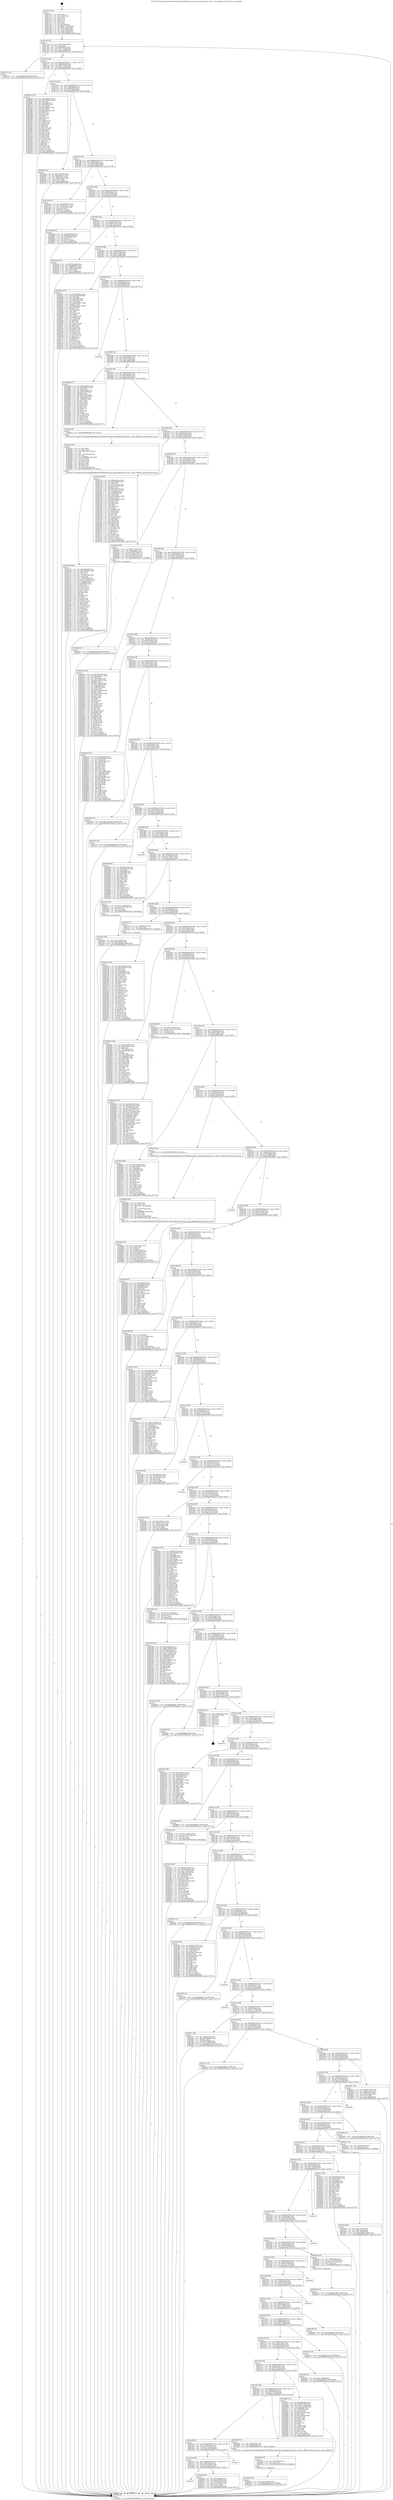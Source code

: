 digraph "0x401770" {
  label = "0x401770 (/mnt/c/Users/mathe/Desktop/tcc/POCII/binaries/extr_opensslappswin32_init.c_win32_utf8argv_Final-ollvm.out::main(0))"
  labelloc = "t"
  node[shape=record]

  Entry [label="",width=0.3,height=0.3,shape=circle,fillcolor=black,style=filled]
  "0x4017a2" [label="{
     0x4017a2 [32]\l
     | [instrs]\l
     &nbsp;&nbsp;0x4017a2 \<+6\>: mov -0x90(%rbp),%eax\l
     &nbsp;&nbsp;0x4017a8 \<+2\>: mov %eax,%ecx\l
     &nbsp;&nbsp;0x4017aa \<+6\>: sub $0x80fa6ee3,%ecx\l
     &nbsp;&nbsp;0x4017b0 \<+6\>: mov %eax,-0x94(%rbp)\l
     &nbsp;&nbsp;0x4017b6 \<+6\>: mov %ecx,-0x98(%rbp)\l
     &nbsp;&nbsp;0x4017bc \<+6\>: je 00000000004027e1 \<main+0x1071\>\l
  }"]
  "0x4027e1" [label="{
     0x4027e1 [15]\l
     | [instrs]\l
     &nbsp;&nbsp;0x4027e1 \<+10\>: movl $0x88137a0f,-0x90(%rbp)\l
     &nbsp;&nbsp;0x4027eb \<+5\>: jmp 0000000000402eef \<main+0x177f\>\l
  }"]
  "0x4017c2" [label="{
     0x4017c2 [28]\l
     | [instrs]\l
     &nbsp;&nbsp;0x4017c2 \<+5\>: jmp 00000000004017c7 \<main+0x57\>\l
     &nbsp;&nbsp;0x4017c7 \<+6\>: mov -0x94(%rbp),%eax\l
     &nbsp;&nbsp;0x4017cd \<+5\>: sub $0x88137a0f,%eax\l
     &nbsp;&nbsp;0x4017d2 \<+6\>: mov %eax,-0x9c(%rbp)\l
     &nbsp;&nbsp;0x4017d8 \<+6\>: je 0000000000402560 \<main+0xdf0\>\l
  }"]
  Exit [label="",width=0.3,height=0.3,shape=circle,fillcolor=black,style=filled,peripheries=2]
  "0x402560" [label="{
     0x402560 [147]\l
     | [instrs]\l
     &nbsp;&nbsp;0x402560 \<+5\>: mov $0x21d60818,%eax\l
     &nbsp;&nbsp;0x402565 \<+5\>: mov $0xca9e3ea3,%ecx\l
     &nbsp;&nbsp;0x40256a \<+2\>: mov $0x1,%dl\l
     &nbsp;&nbsp;0x40256c \<+7\>: mov 0x405068,%esi\l
     &nbsp;&nbsp;0x402573 \<+7\>: mov 0x405054,%edi\l
     &nbsp;&nbsp;0x40257a \<+3\>: mov %esi,%r8d\l
     &nbsp;&nbsp;0x40257d \<+7\>: sub $0xee8d3cf4,%r8d\l
     &nbsp;&nbsp;0x402584 \<+4\>: sub $0x1,%r8d\l
     &nbsp;&nbsp;0x402588 \<+7\>: add $0xee8d3cf4,%r8d\l
     &nbsp;&nbsp;0x40258f \<+4\>: imul %r8d,%esi\l
     &nbsp;&nbsp;0x402593 \<+3\>: and $0x1,%esi\l
     &nbsp;&nbsp;0x402596 \<+3\>: cmp $0x0,%esi\l
     &nbsp;&nbsp;0x402599 \<+4\>: sete %r9b\l
     &nbsp;&nbsp;0x40259d \<+3\>: cmp $0xa,%edi\l
     &nbsp;&nbsp;0x4025a0 \<+4\>: setl %r10b\l
     &nbsp;&nbsp;0x4025a4 \<+3\>: mov %r9b,%r11b\l
     &nbsp;&nbsp;0x4025a7 \<+4\>: xor $0xff,%r11b\l
     &nbsp;&nbsp;0x4025ab \<+3\>: mov %r10b,%bl\l
     &nbsp;&nbsp;0x4025ae \<+3\>: xor $0xff,%bl\l
     &nbsp;&nbsp;0x4025b1 \<+3\>: xor $0x0,%dl\l
     &nbsp;&nbsp;0x4025b4 \<+3\>: mov %r11b,%r14b\l
     &nbsp;&nbsp;0x4025b7 \<+4\>: and $0x0,%r14b\l
     &nbsp;&nbsp;0x4025bb \<+3\>: and %dl,%r9b\l
     &nbsp;&nbsp;0x4025be \<+3\>: mov %bl,%r15b\l
     &nbsp;&nbsp;0x4025c1 \<+4\>: and $0x0,%r15b\l
     &nbsp;&nbsp;0x4025c5 \<+3\>: and %dl,%r10b\l
     &nbsp;&nbsp;0x4025c8 \<+3\>: or %r9b,%r14b\l
     &nbsp;&nbsp;0x4025cb \<+3\>: or %r10b,%r15b\l
     &nbsp;&nbsp;0x4025ce \<+3\>: xor %r15b,%r14b\l
     &nbsp;&nbsp;0x4025d1 \<+3\>: or %bl,%r11b\l
     &nbsp;&nbsp;0x4025d4 \<+4\>: xor $0xff,%r11b\l
     &nbsp;&nbsp;0x4025d8 \<+3\>: or $0x0,%dl\l
     &nbsp;&nbsp;0x4025db \<+3\>: and %dl,%r11b\l
     &nbsp;&nbsp;0x4025de \<+3\>: or %r11b,%r14b\l
     &nbsp;&nbsp;0x4025e1 \<+4\>: test $0x1,%r14b\l
     &nbsp;&nbsp;0x4025e5 \<+3\>: cmovne %ecx,%eax\l
     &nbsp;&nbsp;0x4025e8 \<+6\>: mov %eax,-0x90(%rbp)\l
     &nbsp;&nbsp;0x4025ee \<+5\>: jmp 0000000000402eef \<main+0x177f\>\l
  }"]
  "0x4017de" [label="{
     0x4017de [28]\l
     | [instrs]\l
     &nbsp;&nbsp;0x4017de \<+5\>: jmp 00000000004017e3 \<main+0x73\>\l
     &nbsp;&nbsp;0x4017e3 \<+6\>: mov -0x94(%rbp),%eax\l
     &nbsp;&nbsp;0x4017e9 \<+5\>: sub $0x8bd5bfff,%eax\l
     &nbsp;&nbsp;0x4017ee \<+6\>: mov %eax,-0xa0(%rbp)\l
     &nbsp;&nbsp;0x4017f4 \<+6\>: je 00000000004022f4 \<main+0xb84\>\l
  }"]
  "0x402c3b" [label="{
     0x402c3b [145]\l
     | [instrs]\l
     &nbsp;&nbsp;0x402c3b \<+5\>: mov $0xc14bf52e,%ecx\l
     &nbsp;&nbsp;0x402c40 \<+5\>: mov $0x4a844537,%edx\l
     &nbsp;&nbsp;0x402c45 \<+3\>: mov $0x1,%sil\l
     &nbsp;&nbsp;0x402c48 \<+3\>: xor %r8d,%r8d\l
     &nbsp;&nbsp;0x402c4b \<+8\>: mov 0x405068,%r9d\l
     &nbsp;&nbsp;0x402c53 \<+8\>: mov 0x405054,%r10d\l
     &nbsp;&nbsp;0x402c5b \<+4\>: sub $0x1,%r8d\l
     &nbsp;&nbsp;0x402c5f \<+3\>: mov %r9d,%r11d\l
     &nbsp;&nbsp;0x402c62 \<+3\>: add %r8d,%r11d\l
     &nbsp;&nbsp;0x402c65 \<+4\>: imul %r11d,%r9d\l
     &nbsp;&nbsp;0x402c69 \<+4\>: and $0x1,%r9d\l
     &nbsp;&nbsp;0x402c6d \<+4\>: cmp $0x0,%r9d\l
     &nbsp;&nbsp;0x402c71 \<+3\>: sete %bl\l
     &nbsp;&nbsp;0x402c74 \<+4\>: cmp $0xa,%r10d\l
     &nbsp;&nbsp;0x402c78 \<+4\>: setl %r14b\l
     &nbsp;&nbsp;0x402c7c \<+3\>: mov %bl,%r15b\l
     &nbsp;&nbsp;0x402c7f \<+4\>: xor $0xff,%r15b\l
     &nbsp;&nbsp;0x402c83 \<+3\>: mov %r14b,%r12b\l
     &nbsp;&nbsp;0x402c86 \<+4\>: xor $0xff,%r12b\l
     &nbsp;&nbsp;0x402c8a \<+4\>: xor $0x0,%sil\l
     &nbsp;&nbsp;0x402c8e \<+3\>: mov %r15b,%r13b\l
     &nbsp;&nbsp;0x402c91 \<+4\>: and $0x0,%r13b\l
     &nbsp;&nbsp;0x402c95 \<+3\>: and %sil,%bl\l
     &nbsp;&nbsp;0x402c98 \<+3\>: mov %r12b,%al\l
     &nbsp;&nbsp;0x402c9b \<+2\>: and $0x0,%al\l
     &nbsp;&nbsp;0x402c9d \<+3\>: and %sil,%r14b\l
     &nbsp;&nbsp;0x402ca0 \<+3\>: or %bl,%r13b\l
     &nbsp;&nbsp;0x402ca3 \<+3\>: or %r14b,%al\l
     &nbsp;&nbsp;0x402ca6 \<+3\>: xor %al,%r13b\l
     &nbsp;&nbsp;0x402ca9 \<+3\>: or %r12b,%r15b\l
     &nbsp;&nbsp;0x402cac \<+4\>: xor $0xff,%r15b\l
     &nbsp;&nbsp;0x402cb0 \<+4\>: or $0x0,%sil\l
     &nbsp;&nbsp;0x402cb4 \<+3\>: and %sil,%r15b\l
     &nbsp;&nbsp;0x402cb7 \<+3\>: or %r15b,%r13b\l
     &nbsp;&nbsp;0x402cba \<+4\>: test $0x1,%r13b\l
     &nbsp;&nbsp;0x402cbe \<+3\>: cmovne %edx,%ecx\l
     &nbsp;&nbsp;0x402cc1 \<+6\>: mov %ecx,-0x90(%rbp)\l
     &nbsp;&nbsp;0x402cc7 \<+5\>: jmp 0000000000402eef \<main+0x177f\>\l
  }"]
  "0x4022f4" [label="{
     0x4022f4 [30]\l
     | [instrs]\l
     &nbsp;&nbsp;0x4022f4 \<+5\>: mov $0x73035c9d,%eax\l
     &nbsp;&nbsp;0x4022f9 \<+5\>: mov $0xec0d1913,%ecx\l
     &nbsp;&nbsp;0x4022fe \<+3\>: mov -0x6c(%rbp),%edx\l
     &nbsp;&nbsp;0x402301 \<+3\>: cmp -0x60(%rbp),%edx\l
     &nbsp;&nbsp;0x402304 \<+3\>: cmovl %ecx,%eax\l
     &nbsp;&nbsp;0x402307 \<+6\>: mov %eax,-0x90(%rbp)\l
     &nbsp;&nbsp;0x40230d \<+5\>: jmp 0000000000402eef \<main+0x177f\>\l
  }"]
  "0x4017fa" [label="{
     0x4017fa [28]\l
     | [instrs]\l
     &nbsp;&nbsp;0x4017fa \<+5\>: jmp 00000000004017ff \<main+0x8f\>\l
     &nbsp;&nbsp;0x4017ff \<+6\>: mov -0x94(%rbp),%eax\l
     &nbsp;&nbsp;0x401805 \<+5\>: sub $0x8e289f9e,%eax\l
     &nbsp;&nbsp;0x40180a \<+6\>: mov %eax,-0xa4(%rbp)\l
     &nbsp;&nbsp;0x401810 \<+6\>: je 0000000000401ee8 \<main+0x778\>\l
  }"]
  "0x402ab8" [label="{
     0x402ab8 [15]\l
     | [instrs]\l
     &nbsp;&nbsp;0x402ab8 \<+10\>: movl $0x5b83cd85,-0x90(%rbp)\l
     &nbsp;&nbsp;0x402ac2 \<+5\>: jmp 0000000000402eef \<main+0x177f\>\l
  }"]
  "0x401ee8" [label="{
     0x401ee8 [30]\l
     | [instrs]\l
     &nbsp;&nbsp;0x401ee8 \<+5\>: mov $0x56591b52,%eax\l
     &nbsp;&nbsp;0x401eed \<+5\>: mov $0x42433c1e,%ecx\l
     &nbsp;&nbsp;0x401ef2 \<+3\>: mov -0x34(%rbp),%edx\l
     &nbsp;&nbsp;0x401ef5 \<+3\>: cmp $0x2,%edx\l
     &nbsp;&nbsp;0x401ef8 \<+3\>: cmovne %ecx,%eax\l
     &nbsp;&nbsp;0x401efb \<+6\>: mov %eax,-0x90(%rbp)\l
     &nbsp;&nbsp;0x401f01 \<+5\>: jmp 0000000000402eef \<main+0x177f\>\l
  }"]
  "0x401816" [label="{
     0x401816 [28]\l
     | [instrs]\l
     &nbsp;&nbsp;0x401816 \<+5\>: jmp 000000000040181b \<main+0xab\>\l
     &nbsp;&nbsp;0x40181b \<+6\>: mov -0x94(%rbp),%eax\l
     &nbsp;&nbsp;0x401821 \<+5\>: sub $0x95f1b010,%eax\l
     &nbsp;&nbsp;0x401826 \<+6\>: mov %eax,-0xa8(%rbp)\l
     &nbsp;&nbsp;0x40182c \<+6\>: je 000000000040265d \<main+0xeed\>\l
  }"]
  "0x402eef" [label="{
     0x402eef [5]\l
     | [instrs]\l
     &nbsp;&nbsp;0x402eef \<+5\>: jmp 00000000004017a2 \<main+0x32\>\l
  }"]
  "0x401770" [label="{
     0x401770 [50]\l
     | [instrs]\l
     &nbsp;&nbsp;0x401770 \<+1\>: push %rbp\l
     &nbsp;&nbsp;0x401771 \<+3\>: mov %rsp,%rbp\l
     &nbsp;&nbsp;0x401774 \<+2\>: push %r15\l
     &nbsp;&nbsp;0x401776 \<+2\>: push %r14\l
     &nbsp;&nbsp;0x401778 \<+2\>: push %r13\l
     &nbsp;&nbsp;0x40177a \<+2\>: push %r12\l
     &nbsp;&nbsp;0x40177c \<+1\>: push %rbx\l
     &nbsp;&nbsp;0x40177d \<+7\>: sub $0x198,%rsp\l
     &nbsp;&nbsp;0x401784 \<+7\>: movl $0x0,-0x38(%rbp)\l
     &nbsp;&nbsp;0x40178b \<+3\>: mov %edi,-0x3c(%rbp)\l
     &nbsp;&nbsp;0x40178e \<+4\>: mov %rsi,-0x48(%rbp)\l
     &nbsp;&nbsp;0x401792 \<+3\>: mov -0x3c(%rbp),%edi\l
     &nbsp;&nbsp;0x401795 \<+3\>: mov %edi,-0x34(%rbp)\l
     &nbsp;&nbsp;0x401798 \<+10\>: movl $0x8e289f9e,-0x90(%rbp)\l
  }"]
  "0x402a6d" [label="{
     0x402a6d [15]\l
     | [instrs]\l
     &nbsp;&nbsp;0x402a6d \<+10\>: movl $0x45147768,-0x90(%rbp)\l
     &nbsp;&nbsp;0x402a77 \<+5\>: jmp 0000000000402eef \<main+0x177f\>\l
  }"]
  "0x40265d" [label="{
     0x40265d [30]\l
     | [instrs]\l
     &nbsp;&nbsp;0x40265d \<+5\>: mov $0x3d0236ad,%eax\l
     &nbsp;&nbsp;0x402662 \<+5\>: mov $0xd9d23edf,%ecx\l
     &nbsp;&nbsp;0x402667 \<+3\>: mov -0x29(%rbp),%dl\l
     &nbsp;&nbsp;0x40266a \<+3\>: test $0x1,%dl\l
     &nbsp;&nbsp;0x40266d \<+3\>: cmovne %ecx,%eax\l
     &nbsp;&nbsp;0x402670 \<+6\>: mov %eax,-0x90(%rbp)\l
     &nbsp;&nbsp;0x402676 \<+5\>: jmp 0000000000402eef \<main+0x177f\>\l
  }"]
  "0x401832" [label="{
     0x401832 [28]\l
     | [instrs]\l
     &nbsp;&nbsp;0x401832 \<+5\>: jmp 0000000000401837 \<main+0xc7\>\l
     &nbsp;&nbsp;0x401837 \<+6\>: mov -0x94(%rbp),%eax\l
     &nbsp;&nbsp;0x40183d \<+5\>: sub $0x96cc13c0,%eax\l
     &nbsp;&nbsp;0x401842 \<+6\>: mov %eax,-0xac(%rbp)\l
     &nbsp;&nbsp;0x401848 \<+6\>: je 0000000000402a23 \<main+0x12b3\>\l
  }"]
  "0x40291b" [label="{
     0x40291b [22]\l
     | [instrs]\l
     &nbsp;&nbsp;0x40291b \<+7\>: movl $0x0,-0x80(%rbp)\l
     &nbsp;&nbsp;0x402922 \<+10\>: movl $0x5092bb04,-0x90(%rbp)\l
     &nbsp;&nbsp;0x40292c \<+5\>: jmp 0000000000402eef \<main+0x177f\>\l
  }"]
  "0x402a23" [label="{
     0x402a23 [36]\l
     | [instrs]\l
     &nbsp;&nbsp;0x402a23 \<+5\>: mov $0x5dca464f,%eax\l
     &nbsp;&nbsp;0x402a28 \<+5\>: mov $0xa669a907,%ecx\l
     &nbsp;&nbsp;0x402a2d \<+6\>: mov -0x88(%rbp),%edx\l
     &nbsp;&nbsp;0x402a33 \<+6\>: cmp -0x84(%rbp),%edx\l
     &nbsp;&nbsp;0x402a39 \<+3\>: cmovl %ecx,%eax\l
     &nbsp;&nbsp;0x402a3c \<+6\>: mov %eax,-0x90(%rbp)\l
     &nbsp;&nbsp;0x402a42 \<+5\>: jmp 0000000000402eef \<main+0x177f\>\l
  }"]
  "0x40184e" [label="{
     0x40184e [28]\l
     | [instrs]\l
     &nbsp;&nbsp;0x40184e \<+5\>: jmp 0000000000401853 \<main+0xe3\>\l
     &nbsp;&nbsp;0x401853 \<+6\>: mov -0x94(%rbp),%eax\l
     &nbsp;&nbsp;0x401859 \<+5\>: sub $0x98c110ab,%eax\l
     &nbsp;&nbsp;0x40185e \<+6\>: mov %eax,-0xb0(%rbp)\l
     &nbsp;&nbsp;0x401864 \<+6\>: je 0000000000402b9c \<main+0x142c\>\l
  }"]
  "0x40290f" [label="{
     0x40290f [12]\l
     | [instrs]\l
     &nbsp;&nbsp;0x40290f \<+4\>: mov -0x58(%rbp),%rsi\l
     &nbsp;&nbsp;0x402913 \<+3\>: mov %rsi,%rdi\l
     &nbsp;&nbsp;0x402916 \<+5\>: call 0000000000401030 \<free@plt\>\l
     | [calls]\l
     &nbsp;&nbsp;0x401030 \{1\} (unknown)\l
  }"]
  "0x402b9c" [label="{
     0x402b9c [147]\l
     | [instrs]\l
     &nbsp;&nbsp;0x402b9c \<+5\>: mov $0xc14bf52e,%eax\l
     &nbsp;&nbsp;0x402ba1 \<+5\>: mov $0xc9b1920f,%ecx\l
     &nbsp;&nbsp;0x402ba6 \<+2\>: mov $0x1,%dl\l
     &nbsp;&nbsp;0x402ba8 \<+7\>: mov 0x405068,%esi\l
     &nbsp;&nbsp;0x402baf \<+7\>: mov 0x405054,%edi\l
     &nbsp;&nbsp;0x402bb6 \<+3\>: mov %esi,%r8d\l
     &nbsp;&nbsp;0x402bb9 \<+7\>: sub $0xba3b84e7,%r8d\l
     &nbsp;&nbsp;0x402bc0 \<+4\>: sub $0x1,%r8d\l
     &nbsp;&nbsp;0x402bc4 \<+7\>: add $0xba3b84e7,%r8d\l
     &nbsp;&nbsp;0x402bcb \<+4\>: imul %r8d,%esi\l
     &nbsp;&nbsp;0x402bcf \<+3\>: and $0x1,%esi\l
     &nbsp;&nbsp;0x402bd2 \<+3\>: cmp $0x0,%esi\l
     &nbsp;&nbsp;0x402bd5 \<+4\>: sete %r9b\l
     &nbsp;&nbsp;0x402bd9 \<+3\>: cmp $0xa,%edi\l
     &nbsp;&nbsp;0x402bdc \<+4\>: setl %r10b\l
     &nbsp;&nbsp;0x402be0 \<+3\>: mov %r9b,%r11b\l
     &nbsp;&nbsp;0x402be3 \<+4\>: xor $0xff,%r11b\l
     &nbsp;&nbsp;0x402be7 \<+3\>: mov %r10b,%bl\l
     &nbsp;&nbsp;0x402bea \<+3\>: xor $0xff,%bl\l
     &nbsp;&nbsp;0x402bed \<+3\>: xor $0x1,%dl\l
     &nbsp;&nbsp;0x402bf0 \<+3\>: mov %r11b,%r14b\l
     &nbsp;&nbsp;0x402bf3 \<+4\>: and $0xff,%r14b\l
     &nbsp;&nbsp;0x402bf7 \<+3\>: and %dl,%r9b\l
     &nbsp;&nbsp;0x402bfa \<+3\>: mov %bl,%r15b\l
     &nbsp;&nbsp;0x402bfd \<+4\>: and $0xff,%r15b\l
     &nbsp;&nbsp;0x402c01 \<+3\>: and %dl,%r10b\l
     &nbsp;&nbsp;0x402c04 \<+3\>: or %r9b,%r14b\l
     &nbsp;&nbsp;0x402c07 \<+3\>: or %r10b,%r15b\l
     &nbsp;&nbsp;0x402c0a \<+3\>: xor %r15b,%r14b\l
     &nbsp;&nbsp;0x402c0d \<+3\>: or %bl,%r11b\l
     &nbsp;&nbsp;0x402c10 \<+4\>: xor $0xff,%r11b\l
     &nbsp;&nbsp;0x402c14 \<+3\>: or $0x1,%dl\l
     &nbsp;&nbsp;0x402c17 \<+3\>: and %dl,%r11b\l
     &nbsp;&nbsp;0x402c1a \<+3\>: or %r11b,%r14b\l
     &nbsp;&nbsp;0x402c1d \<+4\>: test $0x1,%r14b\l
     &nbsp;&nbsp;0x402c21 \<+3\>: cmovne %ecx,%eax\l
     &nbsp;&nbsp;0x402c24 \<+6\>: mov %eax,-0x90(%rbp)\l
     &nbsp;&nbsp;0x402c2a \<+5\>: jmp 0000000000402eef \<main+0x177f\>\l
  }"]
  "0x40186a" [label="{
     0x40186a [28]\l
     | [instrs]\l
     &nbsp;&nbsp;0x40186a \<+5\>: jmp 000000000040186f \<main+0xff\>\l
     &nbsp;&nbsp;0x40186f \<+6\>: mov -0x94(%rbp),%eax\l
     &nbsp;&nbsp;0x401875 \<+5\>: sub $0x99d8299f,%eax\l
     &nbsp;&nbsp;0x40187a \<+6\>: mov %eax,-0xb4(%rbp)\l
     &nbsp;&nbsp;0x401880 \<+6\>: je 0000000000402cea \<main+0x157a\>\l
  }"]
  "0x4026ac" [label="{
     0x4026ac [55]\l
     | [instrs]\l
     &nbsp;&nbsp;0x4026ac \<+6\>: mov -0x1ac(%rbp),%ecx\l
     &nbsp;&nbsp;0x4026b2 \<+3\>: imul %eax,%ecx\l
     &nbsp;&nbsp;0x4026b5 \<+3\>: mov %cl,%dil\l
     &nbsp;&nbsp;0x4026b8 \<+4\>: mov -0x68(%rbp),%r8\l
     &nbsp;&nbsp;0x4026bc \<+4\>: movslq -0x6c(%rbp),%r9\l
     &nbsp;&nbsp;0x4026c0 \<+4\>: mov (%r8,%r9,8),%r8\l
     &nbsp;&nbsp;0x4026c4 \<+4\>: movslq -0x74(%rbp),%r9\l
     &nbsp;&nbsp;0x4026c8 \<+4\>: mov (%r8,%r9,8),%r8\l
     &nbsp;&nbsp;0x4026cc \<+4\>: movslq -0x7c(%rbp),%r9\l
     &nbsp;&nbsp;0x4026d0 \<+4\>: mov %dil,(%r8,%r9,1)\l
     &nbsp;&nbsp;0x4026d4 \<+10\>: movl $0xd381e657,-0x90(%rbp)\l
     &nbsp;&nbsp;0x4026de \<+5\>: jmp 0000000000402eef \<main+0x177f\>\l
  }"]
  "0x402cea" [label="{
     0x402cea\l
  }", style=dashed]
  "0x401886" [label="{
     0x401886 [28]\l
     | [instrs]\l
     &nbsp;&nbsp;0x401886 \<+5\>: jmp 000000000040188b \<main+0x11b\>\l
     &nbsp;&nbsp;0x40188b \<+6\>: mov -0x94(%rbp),%eax\l
     &nbsp;&nbsp;0x401891 \<+5\>: sub $0x9dd7cf7b,%eax\l
     &nbsp;&nbsp;0x401896 \<+6\>: mov %eax,-0xb8(%rbp)\l
     &nbsp;&nbsp;0x40189c \<+6\>: je 0000000000402888 \<main+0x1118\>\l
  }"]
  "0x402680" [label="{
     0x402680 [44]\l
     | [instrs]\l
     &nbsp;&nbsp;0x402680 \<+2\>: xor %ecx,%ecx\l
     &nbsp;&nbsp;0x402682 \<+5\>: mov $0x2,%edx\l
     &nbsp;&nbsp;0x402687 \<+6\>: mov %edx,-0x1a8(%rbp)\l
     &nbsp;&nbsp;0x40268d \<+1\>: cltd\l
     &nbsp;&nbsp;0x40268e \<+6\>: mov -0x1a8(%rbp),%esi\l
     &nbsp;&nbsp;0x402694 \<+2\>: idiv %esi\l
     &nbsp;&nbsp;0x402696 \<+6\>: imul $0xfffffffe,%edx,%edx\l
     &nbsp;&nbsp;0x40269c \<+3\>: sub $0x1,%ecx\l
     &nbsp;&nbsp;0x40269f \<+2\>: sub %ecx,%edx\l
     &nbsp;&nbsp;0x4026a1 \<+6\>: mov %edx,-0x1ac(%rbp)\l
     &nbsp;&nbsp;0x4026a7 \<+5\>: call 0000000000401160 \<next_i\>\l
     | [calls]\l
     &nbsp;&nbsp;0x401160 \{1\} (/mnt/c/Users/mathe/Desktop/tcc/POCII/binaries/extr_opensslappswin32_init.c_win32_utf8argv_Final-ollvm.out::next_i)\l
  }"]
  "0x402888" [label="{
     0x402888 [107]\l
     | [instrs]\l
     &nbsp;&nbsp;0x402888 \<+5\>: mov $0x5c162f46,%eax\l
     &nbsp;&nbsp;0x40288d \<+5\>: mov $0x1f0df134,%ecx\l
     &nbsp;&nbsp;0x402892 \<+2\>: xor %edx,%edx\l
     &nbsp;&nbsp;0x402894 \<+3\>: mov -0x6c(%rbp),%esi\l
     &nbsp;&nbsp;0x402897 \<+6\>: sub $0xb5433ef,%esi\l
     &nbsp;&nbsp;0x40289d \<+3\>: add $0x1,%esi\l
     &nbsp;&nbsp;0x4028a0 \<+6\>: add $0xb5433ef,%esi\l
     &nbsp;&nbsp;0x4028a6 \<+3\>: mov %esi,-0x6c(%rbp)\l
     &nbsp;&nbsp;0x4028a9 \<+7\>: mov 0x405068,%esi\l
     &nbsp;&nbsp;0x4028b0 \<+7\>: mov 0x405054,%edi\l
     &nbsp;&nbsp;0x4028b7 \<+3\>: sub $0x1,%edx\l
     &nbsp;&nbsp;0x4028ba \<+3\>: mov %esi,%r8d\l
     &nbsp;&nbsp;0x4028bd \<+3\>: add %edx,%r8d\l
     &nbsp;&nbsp;0x4028c0 \<+4\>: imul %r8d,%esi\l
     &nbsp;&nbsp;0x4028c4 \<+3\>: and $0x1,%esi\l
     &nbsp;&nbsp;0x4028c7 \<+3\>: cmp $0x0,%esi\l
     &nbsp;&nbsp;0x4028ca \<+4\>: sete %r9b\l
     &nbsp;&nbsp;0x4028ce \<+3\>: cmp $0xa,%edi\l
     &nbsp;&nbsp;0x4028d1 \<+4\>: setl %r10b\l
     &nbsp;&nbsp;0x4028d5 \<+3\>: mov %r9b,%r11b\l
     &nbsp;&nbsp;0x4028d8 \<+3\>: and %r10b,%r11b\l
     &nbsp;&nbsp;0x4028db \<+3\>: xor %r10b,%r9b\l
     &nbsp;&nbsp;0x4028de \<+3\>: or %r9b,%r11b\l
     &nbsp;&nbsp;0x4028e1 \<+4\>: test $0x1,%r11b\l
     &nbsp;&nbsp;0x4028e5 \<+3\>: cmovne %ecx,%eax\l
     &nbsp;&nbsp;0x4028e8 \<+6\>: mov %eax,-0x90(%rbp)\l
     &nbsp;&nbsp;0x4028ee \<+5\>: jmp 0000000000402eef \<main+0x177f\>\l
  }"]
  "0x4018a2" [label="{
     0x4018a2 [28]\l
     | [instrs]\l
     &nbsp;&nbsp;0x4018a2 \<+5\>: jmp 00000000004018a7 \<main+0x137\>\l
     &nbsp;&nbsp;0x4018a7 \<+6\>: mov -0x94(%rbp),%eax\l
     &nbsp;&nbsp;0x4018ad \<+5\>: sub $0xa2a89cab,%eax\l
     &nbsp;&nbsp;0x4018b2 \<+6\>: mov %eax,-0xbc(%rbp)\l
     &nbsp;&nbsp;0x4018b8 \<+6\>: je 00000000004020ca \<main+0x95a\>\l
  }"]
  "0x4024d2" [label="{
     0x4024d2 [127]\l
     | [instrs]\l
     &nbsp;&nbsp;0x4024d2 \<+5\>: mov $0x60e575a9,%ecx\l
     &nbsp;&nbsp;0x4024d7 \<+5\>: mov $0x31568781,%edx\l
     &nbsp;&nbsp;0x4024dc \<+4\>: mov -0x68(%rbp),%rdi\l
     &nbsp;&nbsp;0x4024e0 \<+4\>: movslq -0x6c(%rbp),%rsi\l
     &nbsp;&nbsp;0x4024e4 \<+4\>: mov (%rdi,%rsi,8),%rsi\l
     &nbsp;&nbsp;0x4024e8 \<+4\>: movslq -0x74(%rbp),%rdi\l
     &nbsp;&nbsp;0x4024ec \<+4\>: mov %rax,(%rsi,%rdi,8)\l
     &nbsp;&nbsp;0x4024f0 \<+7\>: movl $0x0,-0x7c(%rbp)\l
     &nbsp;&nbsp;0x4024f7 \<+8\>: mov 0x405068,%r8d\l
     &nbsp;&nbsp;0x4024ff \<+8\>: mov 0x405054,%r9d\l
     &nbsp;&nbsp;0x402507 \<+3\>: mov %r8d,%r10d\l
     &nbsp;&nbsp;0x40250a \<+7\>: sub $0x24387e4b,%r10d\l
     &nbsp;&nbsp;0x402511 \<+4\>: sub $0x1,%r10d\l
     &nbsp;&nbsp;0x402515 \<+7\>: add $0x24387e4b,%r10d\l
     &nbsp;&nbsp;0x40251c \<+4\>: imul %r10d,%r8d\l
     &nbsp;&nbsp;0x402520 \<+4\>: and $0x1,%r8d\l
     &nbsp;&nbsp;0x402524 \<+4\>: cmp $0x0,%r8d\l
     &nbsp;&nbsp;0x402528 \<+4\>: sete %r11b\l
     &nbsp;&nbsp;0x40252c \<+4\>: cmp $0xa,%r9d\l
     &nbsp;&nbsp;0x402530 \<+3\>: setl %bl\l
     &nbsp;&nbsp;0x402533 \<+3\>: mov %r11b,%r14b\l
     &nbsp;&nbsp;0x402536 \<+3\>: and %bl,%r14b\l
     &nbsp;&nbsp;0x402539 \<+3\>: xor %bl,%r11b\l
     &nbsp;&nbsp;0x40253c \<+3\>: or %r11b,%r14b\l
     &nbsp;&nbsp;0x40253f \<+4\>: test $0x1,%r14b\l
     &nbsp;&nbsp;0x402543 \<+3\>: cmovne %edx,%ecx\l
     &nbsp;&nbsp;0x402546 \<+6\>: mov %ecx,-0x90(%rbp)\l
     &nbsp;&nbsp;0x40254c \<+5\>: jmp 0000000000402eef \<main+0x177f\>\l
  }"]
  "0x4020ca" [label="{
     0x4020ca [5]\l
     | [instrs]\l
     &nbsp;&nbsp;0x4020ca \<+5\>: call 0000000000401160 \<next_i\>\l
     | [calls]\l
     &nbsp;&nbsp;0x401160 \{1\} (/mnt/c/Users/mathe/Desktop/tcc/POCII/binaries/extr_opensslappswin32_init.c_win32_utf8argv_Final-ollvm.out::next_i)\l
  }"]
  "0x4018be" [label="{
     0x4018be [28]\l
     | [instrs]\l
     &nbsp;&nbsp;0x4018be \<+5\>: jmp 00000000004018c3 \<main+0x153\>\l
     &nbsp;&nbsp;0x4018c3 \<+6\>: mov -0x94(%rbp),%eax\l
     &nbsp;&nbsp;0x4018c9 \<+5\>: sub $0xa4052e02,%eax\l
     &nbsp;&nbsp;0x4018ce \<+6\>: mov %eax,-0xc0(%rbp)\l
     &nbsp;&nbsp;0x4018d4 \<+6\>: je 0000000000402739 \<main+0xfc9\>\l
  }"]
  "0x401ede" [label="{
     0x401ede\l
  }", style=dashed]
  "0x402739" [label="{
     0x402739 [168]\l
     | [instrs]\l
     &nbsp;&nbsp;0x402739 \<+5\>: mov $0xe3ea4aa,%eax\l
     &nbsp;&nbsp;0x40273e \<+5\>: mov $0x80fa6ee3,%ecx\l
     &nbsp;&nbsp;0x402743 \<+2\>: mov $0x1,%dl\l
     &nbsp;&nbsp;0x402745 \<+3\>: mov -0x7c(%rbp),%esi\l
     &nbsp;&nbsp;0x402748 \<+6\>: sub $0xa68c6132,%esi\l
     &nbsp;&nbsp;0x40274e \<+3\>: add $0x1,%esi\l
     &nbsp;&nbsp;0x402751 \<+6\>: add $0xa68c6132,%esi\l
     &nbsp;&nbsp;0x402757 \<+3\>: mov %esi,-0x7c(%rbp)\l
     &nbsp;&nbsp;0x40275a \<+7\>: mov 0x405068,%esi\l
     &nbsp;&nbsp;0x402761 \<+7\>: mov 0x405054,%edi\l
     &nbsp;&nbsp;0x402768 \<+3\>: mov %esi,%r8d\l
     &nbsp;&nbsp;0x40276b \<+7\>: sub $0x61a69ced,%r8d\l
     &nbsp;&nbsp;0x402772 \<+4\>: sub $0x1,%r8d\l
     &nbsp;&nbsp;0x402776 \<+7\>: add $0x61a69ced,%r8d\l
     &nbsp;&nbsp;0x40277d \<+4\>: imul %r8d,%esi\l
     &nbsp;&nbsp;0x402781 \<+3\>: and $0x1,%esi\l
     &nbsp;&nbsp;0x402784 \<+3\>: cmp $0x0,%esi\l
     &nbsp;&nbsp;0x402787 \<+4\>: sete %r9b\l
     &nbsp;&nbsp;0x40278b \<+3\>: cmp $0xa,%edi\l
     &nbsp;&nbsp;0x40278e \<+4\>: setl %r10b\l
     &nbsp;&nbsp;0x402792 \<+3\>: mov %r9b,%r11b\l
     &nbsp;&nbsp;0x402795 \<+4\>: xor $0xff,%r11b\l
     &nbsp;&nbsp;0x402799 \<+3\>: mov %r10b,%bl\l
     &nbsp;&nbsp;0x40279c \<+3\>: xor $0xff,%bl\l
     &nbsp;&nbsp;0x40279f \<+3\>: xor $0x1,%dl\l
     &nbsp;&nbsp;0x4027a2 \<+3\>: mov %r11b,%r14b\l
     &nbsp;&nbsp;0x4027a5 \<+4\>: and $0xff,%r14b\l
     &nbsp;&nbsp;0x4027a9 \<+3\>: and %dl,%r9b\l
     &nbsp;&nbsp;0x4027ac \<+3\>: mov %bl,%r15b\l
     &nbsp;&nbsp;0x4027af \<+4\>: and $0xff,%r15b\l
     &nbsp;&nbsp;0x4027b3 \<+3\>: and %dl,%r10b\l
     &nbsp;&nbsp;0x4027b6 \<+3\>: or %r9b,%r14b\l
     &nbsp;&nbsp;0x4027b9 \<+3\>: or %r10b,%r15b\l
     &nbsp;&nbsp;0x4027bc \<+3\>: xor %r15b,%r14b\l
     &nbsp;&nbsp;0x4027bf \<+3\>: or %bl,%r11b\l
     &nbsp;&nbsp;0x4027c2 \<+4\>: xor $0xff,%r11b\l
     &nbsp;&nbsp;0x4027c6 \<+3\>: or $0x1,%dl\l
     &nbsp;&nbsp;0x4027c9 \<+3\>: and %dl,%r11b\l
     &nbsp;&nbsp;0x4027cc \<+3\>: or %r11b,%r14b\l
     &nbsp;&nbsp;0x4027cf \<+4\>: test $0x1,%r14b\l
     &nbsp;&nbsp;0x4027d3 \<+3\>: cmovne %ecx,%eax\l
     &nbsp;&nbsp;0x4027d6 \<+6\>: mov %eax,-0x90(%rbp)\l
     &nbsp;&nbsp;0x4027dc \<+5\>: jmp 0000000000402eef \<main+0x177f\>\l
  }"]
  "0x4018da" [label="{
     0x4018da [28]\l
     | [instrs]\l
     &nbsp;&nbsp;0x4018da \<+5\>: jmp 00000000004018df \<main+0x16f\>\l
     &nbsp;&nbsp;0x4018df \<+6\>: mov -0x94(%rbp),%eax\l
     &nbsp;&nbsp;0x4018e5 \<+5\>: sub $0xa669a907,%eax\l
     &nbsp;&nbsp;0x4018ea \<+6\>: mov %eax,-0xc4(%rbp)\l
     &nbsp;&nbsp;0x4018f0 \<+6\>: je 0000000000402a47 \<main+0x12d7\>\l
  }"]
  "0x40240a" [label="{
     0x40240a [30]\l
     | [instrs]\l
     &nbsp;&nbsp;0x40240a \<+5\>: mov $0x1dec9dfe,%eax\l
     &nbsp;&nbsp;0x40240f \<+5\>: mov $0x14034166,%ecx\l
     &nbsp;&nbsp;0x402414 \<+3\>: mov -0x74(%rbp),%edx\l
     &nbsp;&nbsp;0x402417 \<+3\>: cmp -0x70(%rbp),%edx\l
     &nbsp;&nbsp;0x40241a \<+3\>: cmovl %ecx,%eax\l
     &nbsp;&nbsp;0x40241d \<+6\>: mov %eax,-0x90(%rbp)\l
     &nbsp;&nbsp;0x402423 \<+5\>: jmp 0000000000402eef \<main+0x177f\>\l
  }"]
  "0x402a47" [label="{
     0x402a47 [38]\l
     | [instrs]\l
     &nbsp;&nbsp;0x402a47 \<+10\>: movl $0x1,-0x8c(%rbp)\l
     &nbsp;&nbsp;0x402a51 \<+4\>: mov -0x68(%rbp),%rax\l
     &nbsp;&nbsp;0x402a55 \<+4\>: movslq -0x80(%rbp),%rcx\l
     &nbsp;&nbsp;0x402a59 \<+4\>: mov (%rax,%rcx,8),%rax\l
     &nbsp;&nbsp;0x402a5d \<+7\>: movslq -0x88(%rbp),%rcx\l
     &nbsp;&nbsp;0x402a64 \<+4\>: mov (%rax,%rcx,8),%rdi\l
     &nbsp;&nbsp;0x402a68 \<+5\>: call 0000000000401030 \<free@plt\>\l
     | [calls]\l
     &nbsp;&nbsp;0x401030 \{1\} (unknown)\l
  }"]
  "0x4018f6" [label="{
     0x4018f6 [28]\l
     | [instrs]\l
     &nbsp;&nbsp;0x4018f6 \<+5\>: jmp 00000000004018fb \<main+0x18b\>\l
     &nbsp;&nbsp;0x4018fb \<+6\>: mov -0x94(%rbp),%eax\l
     &nbsp;&nbsp;0x401901 \<+5\>: sub $0xb102e39c,%eax\l
     &nbsp;&nbsp;0x401906 \<+6\>: mov %eax,-0xc8(%rbp)\l
     &nbsp;&nbsp;0x40190c \<+6\>: je 000000000040220c \<main+0xa9c\>\l
  }"]
  "0x401ec2" [label="{
     0x401ec2 [28]\l
     | [instrs]\l
     &nbsp;&nbsp;0x401ec2 \<+5\>: jmp 0000000000401ec7 \<main+0x757\>\l
     &nbsp;&nbsp;0x401ec7 \<+6\>: mov -0x94(%rbp),%eax\l
     &nbsp;&nbsp;0x401ecd \<+5\>: sub $0x7aba0c80,%eax\l
     &nbsp;&nbsp;0x401ed2 \<+6\>: mov %eax,-0x19c(%rbp)\l
     &nbsp;&nbsp;0x401ed8 \<+6\>: je 000000000040240a \<main+0xc9a\>\l
  }"]
  "0x40220c" [label="{
     0x40220c [168]\l
     | [instrs]\l
     &nbsp;&nbsp;0x40220c \<+5\>: mov $0x79e643dc,%eax\l
     &nbsp;&nbsp;0x402211 \<+5\>: mov $0xbebaa011,%ecx\l
     &nbsp;&nbsp;0x402216 \<+2\>: mov $0x1,%dl\l
     &nbsp;&nbsp;0x402218 \<+3\>: mov -0x5c(%rbp),%esi\l
     &nbsp;&nbsp;0x40221b \<+6\>: sub $0xc1c2b2a8,%esi\l
     &nbsp;&nbsp;0x402221 \<+3\>: add $0x1,%esi\l
     &nbsp;&nbsp;0x402224 \<+6\>: add $0xc1c2b2a8,%esi\l
     &nbsp;&nbsp;0x40222a \<+3\>: mov %esi,-0x5c(%rbp)\l
     &nbsp;&nbsp;0x40222d \<+7\>: mov 0x405068,%esi\l
     &nbsp;&nbsp;0x402234 \<+7\>: mov 0x405054,%edi\l
     &nbsp;&nbsp;0x40223b \<+3\>: mov %esi,%r8d\l
     &nbsp;&nbsp;0x40223e \<+7\>: sub $0x170ece3d,%r8d\l
     &nbsp;&nbsp;0x402245 \<+4\>: sub $0x1,%r8d\l
     &nbsp;&nbsp;0x402249 \<+7\>: add $0x170ece3d,%r8d\l
     &nbsp;&nbsp;0x402250 \<+4\>: imul %r8d,%esi\l
     &nbsp;&nbsp;0x402254 \<+3\>: and $0x1,%esi\l
     &nbsp;&nbsp;0x402257 \<+3\>: cmp $0x0,%esi\l
     &nbsp;&nbsp;0x40225a \<+4\>: sete %r9b\l
     &nbsp;&nbsp;0x40225e \<+3\>: cmp $0xa,%edi\l
     &nbsp;&nbsp;0x402261 \<+4\>: setl %r10b\l
     &nbsp;&nbsp;0x402265 \<+3\>: mov %r9b,%r11b\l
     &nbsp;&nbsp;0x402268 \<+4\>: xor $0xff,%r11b\l
     &nbsp;&nbsp;0x40226c \<+3\>: mov %r10b,%bl\l
     &nbsp;&nbsp;0x40226f \<+3\>: xor $0xff,%bl\l
     &nbsp;&nbsp;0x402272 \<+3\>: xor $0x1,%dl\l
     &nbsp;&nbsp;0x402275 \<+3\>: mov %r11b,%r14b\l
     &nbsp;&nbsp;0x402278 \<+4\>: and $0xff,%r14b\l
     &nbsp;&nbsp;0x40227c \<+3\>: and %dl,%r9b\l
     &nbsp;&nbsp;0x40227f \<+3\>: mov %bl,%r15b\l
     &nbsp;&nbsp;0x402282 \<+4\>: and $0xff,%r15b\l
     &nbsp;&nbsp;0x402286 \<+3\>: and %dl,%r10b\l
     &nbsp;&nbsp;0x402289 \<+3\>: or %r9b,%r14b\l
     &nbsp;&nbsp;0x40228c \<+3\>: or %r10b,%r15b\l
     &nbsp;&nbsp;0x40228f \<+3\>: xor %r15b,%r14b\l
     &nbsp;&nbsp;0x402292 \<+3\>: or %bl,%r11b\l
     &nbsp;&nbsp;0x402295 \<+4\>: xor $0xff,%r11b\l
     &nbsp;&nbsp;0x402299 \<+3\>: or $0x1,%dl\l
     &nbsp;&nbsp;0x40229c \<+3\>: and %dl,%r11b\l
     &nbsp;&nbsp;0x40229f \<+3\>: or %r11b,%r14b\l
     &nbsp;&nbsp;0x4022a2 \<+4\>: test $0x1,%r14b\l
     &nbsp;&nbsp;0x4022a6 \<+3\>: cmovne %ecx,%eax\l
     &nbsp;&nbsp;0x4022a9 \<+6\>: mov %eax,-0x90(%rbp)\l
     &nbsp;&nbsp;0x4022af \<+5\>: jmp 0000000000402eef \<main+0x177f\>\l
  }"]
  "0x401912" [label="{
     0x401912 [28]\l
     | [instrs]\l
     &nbsp;&nbsp;0x401912 \<+5\>: jmp 0000000000401917 \<main+0x1a7\>\l
     &nbsp;&nbsp;0x401917 \<+6\>: mov -0x94(%rbp),%eax\l
     &nbsp;&nbsp;0x40191d \<+5\>: sub $0xb29ccd8a,%eax\l
     &nbsp;&nbsp;0x401922 \<+6\>: mov %eax,-0xcc(%rbp)\l
     &nbsp;&nbsp;0x401928 \<+6\>: je 0000000000402b1d \<main+0x13ad\>\l
  }"]
  "0x402db7" [label="{
     0x402db7\l
  }", style=dashed]
  "0x402b1d" [label="{
     0x402b1d [112]\l
     | [instrs]\l
     &nbsp;&nbsp;0x402b1d \<+5\>: mov $0x3e00328,%eax\l
     &nbsp;&nbsp;0x402b22 \<+5\>: mov $0x2b564364,%ecx\l
     &nbsp;&nbsp;0x402b27 \<+2\>: xor %edx,%edx\l
     &nbsp;&nbsp;0x402b29 \<+3\>: mov -0x80(%rbp),%esi\l
     &nbsp;&nbsp;0x402b2c \<+2\>: mov %edx,%edi\l
     &nbsp;&nbsp;0x402b2e \<+2\>: sub %esi,%edi\l
     &nbsp;&nbsp;0x402b30 \<+2\>: mov %edx,%esi\l
     &nbsp;&nbsp;0x402b32 \<+3\>: sub $0x1,%esi\l
     &nbsp;&nbsp;0x402b35 \<+2\>: add %esi,%edi\l
     &nbsp;&nbsp;0x402b37 \<+2\>: sub %edi,%edx\l
     &nbsp;&nbsp;0x402b39 \<+3\>: mov %edx,-0x80(%rbp)\l
     &nbsp;&nbsp;0x402b3c \<+7\>: mov 0x405068,%edx\l
     &nbsp;&nbsp;0x402b43 \<+7\>: mov 0x405054,%esi\l
     &nbsp;&nbsp;0x402b4a \<+2\>: mov %edx,%edi\l
     &nbsp;&nbsp;0x402b4c \<+6\>: add $0xadf5e0f8,%edi\l
     &nbsp;&nbsp;0x402b52 \<+3\>: sub $0x1,%edi\l
     &nbsp;&nbsp;0x402b55 \<+6\>: sub $0xadf5e0f8,%edi\l
     &nbsp;&nbsp;0x402b5b \<+3\>: imul %edi,%edx\l
     &nbsp;&nbsp;0x402b5e \<+3\>: and $0x1,%edx\l
     &nbsp;&nbsp;0x402b61 \<+3\>: cmp $0x0,%edx\l
     &nbsp;&nbsp;0x402b64 \<+4\>: sete %r8b\l
     &nbsp;&nbsp;0x402b68 \<+3\>: cmp $0xa,%esi\l
     &nbsp;&nbsp;0x402b6b \<+4\>: setl %r9b\l
     &nbsp;&nbsp;0x402b6f \<+3\>: mov %r8b,%r10b\l
     &nbsp;&nbsp;0x402b72 \<+3\>: and %r9b,%r10b\l
     &nbsp;&nbsp;0x402b75 \<+3\>: xor %r9b,%r8b\l
     &nbsp;&nbsp;0x402b78 \<+3\>: or %r8b,%r10b\l
     &nbsp;&nbsp;0x402b7b \<+4\>: test $0x1,%r10b\l
     &nbsp;&nbsp;0x402b7f \<+3\>: cmovne %ecx,%eax\l
     &nbsp;&nbsp;0x402b82 \<+6\>: mov %eax,-0x90(%rbp)\l
     &nbsp;&nbsp;0x402b88 \<+5\>: jmp 0000000000402eef \<main+0x177f\>\l
  }"]
  "0x40192e" [label="{
     0x40192e [28]\l
     | [instrs]\l
     &nbsp;&nbsp;0x40192e \<+5\>: jmp 0000000000401933 \<main+0x1c3\>\l
     &nbsp;&nbsp;0x401933 \<+6\>: mov -0x94(%rbp),%eax\l
     &nbsp;&nbsp;0x401939 \<+5\>: sub $0xbebaa011,%eax\l
     &nbsp;&nbsp;0x40193e \<+6\>: mov %eax,-0xd0(%rbp)\l
     &nbsp;&nbsp;0x401944 \<+6\>: je 00000000004022b4 \<main+0xb44\>\l
  }"]
  "0x401ea6" [label="{
     0x401ea6 [28]\l
     | [instrs]\l
     &nbsp;&nbsp;0x401ea6 \<+5\>: jmp 0000000000401eab \<main+0x73b\>\l
     &nbsp;&nbsp;0x401eab \<+6\>: mov -0x94(%rbp),%eax\l
     &nbsp;&nbsp;0x401eb1 \<+5\>: sub $0x79e643dc,%eax\l
     &nbsp;&nbsp;0x401eb6 \<+6\>: mov %eax,-0x198(%rbp)\l
     &nbsp;&nbsp;0x401ebc \<+6\>: je 0000000000402db7 \<main+0x1647\>\l
  }"]
  "0x4022b4" [label="{
     0x4022b4 [15]\l
     | [instrs]\l
     &nbsp;&nbsp;0x4022b4 \<+10\>: movl $0x118e2294,-0x90(%rbp)\l
     &nbsp;&nbsp;0x4022be \<+5\>: jmp 0000000000402eef \<main+0x177f\>\l
  }"]
  "0x40194a" [label="{
     0x40194a [28]\l
     | [instrs]\l
     &nbsp;&nbsp;0x40194a \<+5\>: jmp 000000000040194f \<main+0x1df\>\l
     &nbsp;&nbsp;0x40194f \<+6\>: mov -0x94(%rbp),%eax\l
     &nbsp;&nbsp;0x401955 \<+5\>: sub $0xc04d5733,%eax\l
     &nbsp;&nbsp;0x40195a \<+6\>: mov %eax,-0xd4(%rbp)\l
     &nbsp;&nbsp;0x401960 \<+6\>: je 00000000004021a2 \<main+0xa32\>\l
  }"]
  "0x402902" [label="{
     0x402902 [13]\l
     | [instrs]\l
     &nbsp;&nbsp;0x402902 \<+4\>: mov -0x58(%rbp),%rdi\l
     &nbsp;&nbsp;0x402906 \<+4\>: mov -0x68(%rbp),%rsi\l
     &nbsp;&nbsp;0x40290a \<+5\>: call 00000000004015c0 \<win32_utf8argv\>\l
     | [calls]\l
     &nbsp;&nbsp;0x4015c0 \{1\} (/mnt/c/Users/mathe/Desktop/tcc/POCII/binaries/extr_opensslappswin32_init.c_win32_utf8argv_Final-ollvm.out::win32_utf8argv)\l
  }"]
  "0x4021a2" [label="{
     0x4021a2 [15]\l
     | [instrs]\l
     &nbsp;&nbsp;0x4021a2 \<+10\>: movl $0x230bb578,-0x90(%rbp)\l
     &nbsp;&nbsp;0x4021ac \<+5\>: jmp 0000000000402eef \<main+0x177f\>\l
  }"]
  "0x401966" [label="{
     0x401966 [28]\l
     | [instrs]\l
     &nbsp;&nbsp;0x401966 \<+5\>: jmp 000000000040196b \<main+0x1fb\>\l
     &nbsp;&nbsp;0x40196b \<+6\>: mov -0x94(%rbp),%eax\l
     &nbsp;&nbsp;0x401971 \<+5\>: sub $0xc05ca753,%eax\l
     &nbsp;&nbsp;0x401976 \<+6\>: mov %eax,-0xd8(%rbp)\l
     &nbsp;&nbsp;0x40197c \<+6\>: je 000000000040294f \<main+0x11df\>\l
  }"]
  "0x401e8a" [label="{
     0x401e8a [28]\l
     | [instrs]\l
     &nbsp;&nbsp;0x401e8a \<+5\>: jmp 0000000000401e8f \<main+0x71f\>\l
     &nbsp;&nbsp;0x401e8f \<+6\>: mov -0x94(%rbp),%eax\l
     &nbsp;&nbsp;0x401e95 \<+5\>: sub $0x73035c9d,%eax\l
     &nbsp;&nbsp;0x401e9a \<+6\>: mov %eax,-0x194(%rbp)\l
     &nbsp;&nbsp;0x401ea0 \<+6\>: je 0000000000402902 \<main+0x1192\>\l
  }"]
  "0x40294f" [label="{
     0x40294f [86]\l
     | [instrs]\l
     &nbsp;&nbsp;0x40294f \<+5\>: mov $0x40618ced,%eax\l
     &nbsp;&nbsp;0x402954 \<+5\>: mov $0x6e25ce63,%ecx\l
     &nbsp;&nbsp;0x402959 \<+2\>: xor %edx,%edx\l
     &nbsp;&nbsp;0x40295b \<+7\>: mov 0x405068,%esi\l
     &nbsp;&nbsp;0x402962 \<+7\>: mov 0x405054,%edi\l
     &nbsp;&nbsp;0x402969 \<+3\>: sub $0x1,%edx\l
     &nbsp;&nbsp;0x40296c \<+3\>: mov %esi,%r8d\l
     &nbsp;&nbsp;0x40296f \<+3\>: add %edx,%r8d\l
     &nbsp;&nbsp;0x402972 \<+4\>: imul %r8d,%esi\l
     &nbsp;&nbsp;0x402976 \<+3\>: and $0x1,%esi\l
     &nbsp;&nbsp;0x402979 \<+3\>: cmp $0x0,%esi\l
     &nbsp;&nbsp;0x40297c \<+4\>: sete %r9b\l
     &nbsp;&nbsp;0x402980 \<+3\>: cmp $0xa,%edi\l
     &nbsp;&nbsp;0x402983 \<+4\>: setl %r10b\l
     &nbsp;&nbsp;0x402987 \<+3\>: mov %r9b,%r11b\l
     &nbsp;&nbsp;0x40298a \<+3\>: and %r10b,%r11b\l
     &nbsp;&nbsp;0x40298d \<+3\>: xor %r10b,%r9b\l
     &nbsp;&nbsp;0x402990 \<+3\>: or %r9b,%r11b\l
     &nbsp;&nbsp;0x402993 \<+4\>: test $0x1,%r11b\l
     &nbsp;&nbsp;0x402997 \<+3\>: cmovne %ecx,%eax\l
     &nbsp;&nbsp;0x40299a \<+6\>: mov %eax,-0x90(%rbp)\l
     &nbsp;&nbsp;0x4029a0 \<+5\>: jmp 0000000000402eef \<main+0x177f\>\l
  }"]
  "0x401982" [label="{
     0x401982 [28]\l
     | [instrs]\l
     &nbsp;&nbsp;0x401982 \<+5\>: jmp 0000000000401987 \<main+0x217\>\l
     &nbsp;&nbsp;0x401987 \<+6\>: mov -0x94(%rbp),%eax\l
     &nbsp;&nbsp;0x40198d \<+5\>: sub $0xc14bf52e,%eax\l
     &nbsp;&nbsp;0x401992 \<+6\>: mov %eax,-0xdc(%rbp)\l
     &nbsp;&nbsp;0x401998 \<+6\>: je 0000000000402ed9 \<main+0x1769\>\l
  }"]
  "0x4029a5" [label="{
     0x4029a5 [111]\l
     | [instrs]\l
     &nbsp;&nbsp;0x4029a5 \<+5\>: mov $0x40618ced,%eax\l
     &nbsp;&nbsp;0x4029aa \<+5\>: mov $0x66967f8d,%ecx\l
     &nbsp;&nbsp;0x4029af \<+10\>: movl $0x1,-0x84(%rbp)\l
     &nbsp;&nbsp;0x4029b9 \<+10\>: movl $0x0,-0x88(%rbp)\l
     &nbsp;&nbsp;0x4029c3 \<+7\>: mov 0x405068,%edx\l
     &nbsp;&nbsp;0x4029ca \<+7\>: mov 0x405054,%esi\l
     &nbsp;&nbsp;0x4029d1 \<+2\>: mov %edx,%edi\l
     &nbsp;&nbsp;0x4029d3 \<+6\>: add $0xccbb7dce,%edi\l
     &nbsp;&nbsp;0x4029d9 \<+3\>: sub $0x1,%edi\l
     &nbsp;&nbsp;0x4029dc \<+6\>: sub $0xccbb7dce,%edi\l
     &nbsp;&nbsp;0x4029e2 \<+3\>: imul %edi,%edx\l
     &nbsp;&nbsp;0x4029e5 \<+3\>: and $0x1,%edx\l
     &nbsp;&nbsp;0x4029e8 \<+3\>: cmp $0x0,%edx\l
     &nbsp;&nbsp;0x4029eb \<+4\>: sete %r8b\l
     &nbsp;&nbsp;0x4029ef \<+3\>: cmp $0xa,%esi\l
     &nbsp;&nbsp;0x4029f2 \<+4\>: setl %r9b\l
     &nbsp;&nbsp;0x4029f6 \<+3\>: mov %r8b,%r10b\l
     &nbsp;&nbsp;0x4029f9 \<+3\>: and %r9b,%r10b\l
     &nbsp;&nbsp;0x4029fc \<+3\>: xor %r9b,%r8b\l
     &nbsp;&nbsp;0x4029ff \<+3\>: or %r8b,%r10b\l
     &nbsp;&nbsp;0x402a02 \<+4\>: test $0x1,%r10b\l
     &nbsp;&nbsp;0x402a06 \<+3\>: cmovne %ecx,%eax\l
     &nbsp;&nbsp;0x402a09 \<+6\>: mov %eax,-0x90(%rbp)\l
     &nbsp;&nbsp;0x402a0f \<+5\>: jmp 0000000000402eef \<main+0x177f\>\l
  }"]
  "0x402ed9" [label="{
     0x402ed9\l
  }", style=dashed]
  "0x40199e" [label="{
     0x40199e [28]\l
     | [instrs]\l
     &nbsp;&nbsp;0x40199e \<+5\>: jmp 00000000004019a3 \<main+0x233\>\l
     &nbsp;&nbsp;0x4019a3 \<+6\>: mov -0x94(%rbp),%eax\l
     &nbsp;&nbsp;0x4019a9 \<+5\>: sub $0xc7c581c7,%eax\l
     &nbsp;&nbsp;0x4019ae \<+6\>: mov %eax,-0xe0(%rbp)\l
     &nbsp;&nbsp;0x4019b4 \<+6\>: je 00000000004022c3 \<main+0xb53\>\l
  }"]
  "0x401e6e" [label="{
     0x401e6e [28]\l
     | [instrs]\l
     &nbsp;&nbsp;0x401e6e \<+5\>: jmp 0000000000401e73 \<main+0x703\>\l
     &nbsp;&nbsp;0x401e73 \<+6\>: mov -0x94(%rbp),%eax\l
     &nbsp;&nbsp;0x401e79 \<+5\>: sub $0x6e25ce63,%eax\l
     &nbsp;&nbsp;0x401e7e \<+6\>: mov %eax,-0x190(%rbp)\l
     &nbsp;&nbsp;0x401e84 \<+6\>: je 00000000004029a5 \<main+0x1235\>\l
  }"]
  "0x4022c3" [label="{
     0x4022c3 [23]\l
     | [instrs]\l
     &nbsp;&nbsp;0x4022c3 \<+7\>: movl $0x1,-0x60(%rbp)\l
     &nbsp;&nbsp;0x4022ca \<+4\>: movslq -0x60(%rbp),%rax\l
     &nbsp;&nbsp;0x4022ce \<+4\>: shl $0x3,%rax\l
     &nbsp;&nbsp;0x4022d2 \<+3\>: mov %rax,%rdi\l
     &nbsp;&nbsp;0x4022d5 \<+5\>: call 0000000000401050 \<malloc@plt\>\l
     | [calls]\l
     &nbsp;&nbsp;0x401050 \{1\} (unknown)\l
  }"]
  "0x4019ba" [label="{
     0x4019ba [28]\l
     | [instrs]\l
     &nbsp;&nbsp;0x4019ba \<+5\>: jmp 00000000004019bf \<main+0x24f\>\l
     &nbsp;&nbsp;0x4019bf \<+6\>: mov -0x94(%rbp),%eax\l
     &nbsp;&nbsp;0x4019c5 \<+5\>: sub $0xc9b1920f,%eax\l
     &nbsp;&nbsp;0x4019ca \<+6\>: mov %eax,-0xe4(%rbp)\l
     &nbsp;&nbsp;0x4019d0 \<+6\>: je 0000000000402c2f \<main+0x14bf\>\l
  }"]
  "0x402cfe" [label="{
     0x402cfe [22]\l
     | [instrs]\l
     &nbsp;&nbsp;0x402cfe \<+7\>: movl $0x0,-0x38(%rbp)\l
     &nbsp;&nbsp;0x402d05 \<+10\>: movl $0x1f436058,-0x90(%rbp)\l
     &nbsp;&nbsp;0x402d0f \<+5\>: jmp 0000000000402eef \<main+0x177f\>\l
  }"]
  "0x402c2f" [label="{
     0x402c2f [12]\l
     | [instrs]\l
     &nbsp;&nbsp;0x402c2f \<+4\>: mov -0x68(%rbp),%rax\l
     &nbsp;&nbsp;0x402c33 \<+3\>: mov %rax,%rdi\l
     &nbsp;&nbsp;0x402c36 \<+5\>: call 0000000000401030 \<free@plt\>\l
     | [calls]\l
     &nbsp;&nbsp;0x401030 \{1\} (unknown)\l
  }"]
  "0x4019d6" [label="{
     0x4019d6 [28]\l
     | [instrs]\l
     &nbsp;&nbsp;0x4019d6 \<+5\>: jmp 00000000004019db \<main+0x26b\>\l
     &nbsp;&nbsp;0x4019db \<+6\>: mov -0x94(%rbp),%eax\l
     &nbsp;&nbsp;0x4019e1 \<+5\>: sub $0xca9e3ea3,%eax\l
     &nbsp;&nbsp;0x4019e6 \<+6\>: mov %eax,-0xe8(%rbp)\l
     &nbsp;&nbsp;0x4019ec \<+6\>: je 00000000004025f3 \<main+0xe83\>\l
  }"]
  "0x401e52" [label="{
     0x401e52 [28]\l
     | [instrs]\l
     &nbsp;&nbsp;0x401e52 \<+5\>: jmp 0000000000401e57 \<main+0x6e7\>\l
     &nbsp;&nbsp;0x401e57 \<+6\>: mov -0x94(%rbp),%eax\l
     &nbsp;&nbsp;0x401e5d \<+5\>: sub $0x68aad9de,%eax\l
     &nbsp;&nbsp;0x401e62 \<+6\>: mov %eax,-0x18c(%rbp)\l
     &nbsp;&nbsp;0x401e68 \<+6\>: je 0000000000402cfe \<main+0x158e\>\l
  }"]
  "0x4025f3" [label="{
     0x4025f3 [106]\l
     | [instrs]\l
     &nbsp;&nbsp;0x4025f3 \<+5\>: mov $0x21d60818,%eax\l
     &nbsp;&nbsp;0x4025f8 \<+5\>: mov $0x95f1b010,%ecx\l
     &nbsp;&nbsp;0x4025fd \<+2\>: xor %edx,%edx\l
     &nbsp;&nbsp;0x4025ff \<+3\>: mov -0x7c(%rbp),%esi\l
     &nbsp;&nbsp;0x402602 \<+3\>: cmp -0x78(%rbp),%esi\l
     &nbsp;&nbsp;0x402605 \<+4\>: setl %dil\l
     &nbsp;&nbsp;0x402609 \<+4\>: and $0x1,%dil\l
     &nbsp;&nbsp;0x40260d \<+4\>: mov %dil,-0x29(%rbp)\l
     &nbsp;&nbsp;0x402611 \<+7\>: mov 0x405068,%esi\l
     &nbsp;&nbsp;0x402618 \<+8\>: mov 0x405054,%r8d\l
     &nbsp;&nbsp;0x402620 \<+3\>: sub $0x1,%edx\l
     &nbsp;&nbsp;0x402623 \<+3\>: mov %esi,%r9d\l
     &nbsp;&nbsp;0x402626 \<+3\>: add %edx,%r9d\l
     &nbsp;&nbsp;0x402629 \<+4\>: imul %r9d,%esi\l
     &nbsp;&nbsp;0x40262d \<+3\>: and $0x1,%esi\l
     &nbsp;&nbsp;0x402630 \<+3\>: cmp $0x0,%esi\l
     &nbsp;&nbsp;0x402633 \<+4\>: sete %dil\l
     &nbsp;&nbsp;0x402637 \<+4\>: cmp $0xa,%r8d\l
     &nbsp;&nbsp;0x40263b \<+4\>: setl %r10b\l
     &nbsp;&nbsp;0x40263f \<+3\>: mov %dil,%r11b\l
     &nbsp;&nbsp;0x402642 \<+3\>: and %r10b,%r11b\l
     &nbsp;&nbsp;0x402645 \<+3\>: xor %r10b,%dil\l
     &nbsp;&nbsp;0x402648 \<+3\>: or %dil,%r11b\l
     &nbsp;&nbsp;0x40264b \<+4\>: test $0x1,%r11b\l
     &nbsp;&nbsp;0x40264f \<+3\>: cmovne %ecx,%eax\l
     &nbsp;&nbsp;0x402652 \<+6\>: mov %eax,-0x90(%rbp)\l
     &nbsp;&nbsp;0x402658 \<+5\>: jmp 0000000000402eef \<main+0x177f\>\l
  }"]
  "0x4019f2" [label="{
     0x4019f2 [28]\l
     | [instrs]\l
     &nbsp;&nbsp;0x4019f2 \<+5\>: jmp 00000000004019f7 \<main+0x287\>\l
     &nbsp;&nbsp;0x4019f7 \<+6\>: mov -0x94(%rbp),%eax\l
     &nbsp;&nbsp;0x4019fd \<+5\>: sub $0xcdf939dd,%eax\l
     &nbsp;&nbsp;0x401a02 \<+6\>: mov %eax,-0xec(%rbp)\l
     &nbsp;&nbsp;0x401a08 \<+6\>: je 00000000004024bb \<main+0xd4b\>\l
  }"]
  "0x402a14" [label="{
     0x402a14 [15]\l
     | [instrs]\l
     &nbsp;&nbsp;0x402a14 \<+10\>: movl $0x96cc13c0,-0x90(%rbp)\l
     &nbsp;&nbsp;0x402a1e \<+5\>: jmp 0000000000402eef \<main+0x177f\>\l
  }"]
  "0x4024bb" [label="{
     0x4024bb [23]\l
     | [instrs]\l
     &nbsp;&nbsp;0x4024bb \<+7\>: movl $0x1,-0x78(%rbp)\l
     &nbsp;&nbsp;0x4024c2 \<+4\>: movslq -0x78(%rbp),%rax\l
     &nbsp;&nbsp;0x4024c6 \<+4\>: shl $0x0,%rax\l
     &nbsp;&nbsp;0x4024ca \<+3\>: mov %rax,%rdi\l
     &nbsp;&nbsp;0x4024cd \<+5\>: call 0000000000401050 \<malloc@plt\>\l
     | [calls]\l
     &nbsp;&nbsp;0x401050 \{1\} (unknown)\l
  }"]
  "0x401a0e" [label="{
     0x401a0e [28]\l
     | [instrs]\l
     &nbsp;&nbsp;0x401a0e \<+5\>: jmp 0000000000401a13 \<main+0x2a3\>\l
     &nbsp;&nbsp;0x401a13 \<+6\>: mov -0x94(%rbp),%eax\l
     &nbsp;&nbsp;0x401a19 \<+5\>: sub $0xd381e657,%eax\l
     &nbsp;&nbsp;0x401a1e \<+6\>: mov %eax,-0xf0(%rbp)\l
     &nbsp;&nbsp;0x401a24 \<+6\>: je 00000000004026e3 \<main+0xf73\>\l
  }"]
  "0x401e36" [label="{
     0x401e36 [28]\l
     | [instrs]\l
     &nbsp;&nbsp;0x401e36 \<+5\>: jmp 0000000000401e3b \<main+0x6cb\>\l
     &nbsp;&nbsp;0x401e3b \<+6\>: mov -0x94(%rbp),%eax\l
     &nbsp;&nbsp;0x401e41 \<+5\>: sub $0x66967f8d,%eax\l
     &nbsp;&nbsp;0x401e46 \<+6\>: mov %eax,-0x188(%rbp)\l
     &nbsp;&nbsp;0x401e4c \<+6\>: je 0000000000402a14 \<main+0x12a4\>\l
  }"]
  "0x4026e3" [label="{
     0x4026e3 [86]\l
     | [instrs]\l
     &nbsp;&nbsp;0x4026e3 \<+5\>: mov $0xe3ea4aa,%eax\l
     &nbsp;&nbsp;0x4026e8 \<+5\>: mov $0xa4052e02,%ecx\l
     &nbsp;&nbsp;0x4026ed \<+2\>: xor %edx,%edx\l
     &nbsp;&nbsp;0x4026ef \<+7\>: mov 0x405068,%esi\l
     &nbsp;&nbsp;0x4026f6 \<+7\>: mov 0x405054,%edi\l
     &nbsp;&nbsp;0x4026fd \<+3\>: sub $0x1,%edx\l
     &nbsp;&nbsp;0x402700 \<+3\>: mov %esi,%r8d\l
     &nbsp;&nbsp;0x402703 \<+3\>: add %edx,%r8d\l
     &nbsp;&nbsp;0x402706 \<+4\>: imul %r8d,%esi\l
     &nbsp;&nbsp;0x40270a \<+3\>: and $0x1,%esi\l
     &nbsp;&nbsp;0x40270d \<+3\>: cmp $0x0,%esi\l
     &nbsp;&nbsp;0x402710 \<+4\>: sete %r9b\l
     &nbsp;&nbsp;0x402714 \<+3\>: cmp $0xa,%edi\l
     &nbsp;&nbsp;0x402717 \<+4\>: setl %r10b\l
     &nbsp;&nbsp;0x40271b \<+3\>: mov %r9b,%r11b\l
     &nbsp;&nbsp;0x40271e \<+3\>: and %r10b,%r11b\l
     &nbsp;&nbsp;0x402721 \<+3\>: xor %r10b,%r9b\l
     &nbsp;&nbsp;0x402724 \<+3\>: or %r9b,%r11b\l
     &nbsp;&nbsp;0x402727 \<+4\>: test $0x1,%r11b\l
     &nbsp;&nbsp;0x40272b \<+3\>: cmovne %ecx,%eax\l
     &nbsp;&nbsp;0x40272e \<+6\>: mov %eax,-0x90(%rbp)\l
     &nbsp;&nbsp;0x402734 \<+5\>: jmp 0000000000402eef \<main+0x177f\>\l
  }"]
  "0x401a2a" [label="{
     0x401a2a [28]\l
     | [instrs]\l
     &nbsp;&nbsp;0x401a2a \<+5\>: jmp 0000000000401a2f \<main+0x2bf\>\l
     &nbsp;&nbsp;0x401a2f \<+6\>: mov -0x94(%rbp),%eax\l
     &nbsp;&nbsp;0x401a35 \<+5\>: sub $0xd9d23edf,%eax\l
     &nbsp;&nbsp;0x401a3a \<+6\>: mov %eax,-0xf4(%rbp)\l
     &nbsp;&nbsp;0x401a40 \<+6\>: je 000000000040267b \<main+0xf0b\>\l
  }"]
  "0x4023fb" [label="{
     0x4023fb [15]\l
     | [instrs]\l
     &nbsp;&nbsp;0x4023fb \<+10\>: movl $0x7aba0c80,-0x90(%rbp)\l
     &nbsp;&nbsp;0x402405 \<+5\>: jmp 0000000000402eef \<main+0x177f\>\l
  }"]
  "0x40267b" [label="{
     0x40267b [5]\l
     | [instrs]\l
     &nbsp;&nbsp;0x40267b \<+5\>: call 0000000000401160 \<next_i\>\l
     | [calls]\l
     &nbsp;&nbsp;0x401160 \{1\} (/mnt/c/Users/mathe/Desktop/tcc/POCII/binaries/extr_opensslappswin32_init.c_win32_utf8argv_Final-ollvm.out::next_i)\l
  }"]
  "0x401a46" [label="{
     0x401a46 [28]\l
     | [instrs]\l
     &nbsp;&nbsp;0x401a46 \<+5\>: jmp 0000000000401a4b \<main+0x2db\>\l
     &nbsp;&nbsp;0x401a4b \<+6\>: mov -0x94(%rbp),%eax\l
     &nbsp;&nbsp;0x401a51 \<+5\>: sub $0xdd1d0888,%eax\l
     &nbsp;&nbsp;0x401a56 \<+6\>: mov %eax,-0xf8(%rbp)\l
     &nbsp;&nbsp;0x401a5c \<+6\>: je 0000000000402dd9 \<main+0x1669\>\l
  }"]
  "0x401e1a" [label="{
     0x401e1a [28]\l
     | [instrs]\l
     &nbsp;&nbsp;0x401e1a \<+5\>: jmp 0000000000401e1f \<main+0x6af\>\l
     &nbsp;&nbsp;0x401e1f \<+6\>: mov -0x94(%rbp),%eax\l
     &nbsp;&nbsp;0x401e25 \<+5\>: sub $0x617984d2,%eax\l
     &nbsp;&nbsp;0x401e2a \<+6\>: mov %eax,-0x184(%rbp)\l
     &nbsp;&nbsp;0x401e30 \<+6\>: je 00000000004023fb \<main+0xc8b\>\l
  }"]
  "0x402dd9" [label="{
     0x402dd9\l
  }", style=dashed]
  "0x401a62" [label="{
     0x401a62 [28]\l
     | [instrs]\l
     &nbsp;&nbsp;0x401a62 \<+5\>: jmp 0000000000401a67 \<main+0x2f7\>\l
     &nbsp;&nbsp;0x401a67 \<+6\>: mov -0x94(%rbp),%eax\l
     &nbsp;&nbsp;0x401a6d \<+5\>: sub $0xe233152e,%eax\l
     &nbsp;&nbsp;0x401a72 \<+6\>: mov %eax,-0xfc(%rbp)\l
     &nbsp;&nbsp;0x401a78 \<+6\>: je 000000000040206f \<main+0x8ff\>\l
  }"]
  "0x402e12" [label="{
     0x402e12\l
  }", style=dashed]
  "0x40206f" [label="{
     0x40206f [91]\l
     | [instrs]\l
     &nbsp;&nbsp;0x40206f \<+5\>: mov $0x52e493df,%eax\l
     &nbsp;&nbsp;0x402074 \<+5\>: mov $0xa2a89cab,%ecx\l
     &nbsp;&nbsp;0x402079 \<+7\>: mov 0x405068,%edx\l
     &nbsp;&nbsp;0x402080 \<+7\>: mov 0x405054,%esi\l
     &nbsp;&nbsp;0x402087 \<+2\>: mov %edx,%edi\l
     &nbsp;&nbsp;0x402089 \<+6\>: add $0x7d7616f2,%edi\l
     &nbsp;&nbsp;0x40208f \<+3\>: sub $0x1,%edi\l
     &nbsp;&nbsp;0x402092 \<+6\>: sub $0x7d7616f2,%edi\l
     &nbsp;&nbsp;0x402098 \<+3\>: imul %edi,%edx\l
     &nbsp;&nbsp;0x40209b \<+3\>: and $0x1,%edx\l
     &nbsp;&nbsp;0x40209e \<+3\>: cmp $0x0,%edx\l
     &nbsp;&nbsp;0x4020a1 \<+4\>: sete %r8b\l
     &nbsp;&nbsp;0x4020a5 \<+3\>: cmp $0xa,%esi\l
     &nbsp;&nbsp;0x4020a8 \<+4\>: setl %r9b\l
     &nbsp;&nbsp;0x4020ac \<+3\>: mov %r8b,%r10b\l
     &nbsp;&nbsp;0x4020af \<+3\>: and %r9b,%r10b\l
     &nbsp;&nbsp;0x4020b2 \<+3\>: xor %r9b,%r8b\l
     &nbsp;&nbsp;0x4020b5 \<+3\>: or %r8b,%r10b\l
     &nbsp;&nbsp;0x4020b8 \<+4\>: test $0x1,%r10b\l
     &nbsp;&nbsp;0x4020bc \<+3\>: cmovne %ecx,%eax\l
     &nbsp;&nbsp;0x4020bf \<+6\>: mov %eax,-0x90(%rbp)\l
     &nbsp;&nbsp;0x4020c5 \<+5\>: jmp 0000000000402eef \<main+0x177f\>\l
  }"]
  "0x401a7e" [label="{
     0x401a7e [28]\l
     | [instrs]\l
     &nbsp;&nbsp;0x401a7e \<+5\>: jmp 0000000000401a83 \<main+0x313\>\l
     &nbsp;&nbsp;0x401a83 \<+6\>: mov -0x94(%rbp),%eax\l
     &nbsp;&nbsp;0x401a89 \<+5\>: sub $0xeb09a276,%eax\l
     &nbsp;&nbsp;0x401a8e \<+6\>: mov %eax,-0x100(%rbp)\l
     &nbsp;&nbsp;0x401a94 \<+6\>: je 00000000004027ff \<main+0x108f\>\l
  }"]
  "0x401dfe" [label="{
     0x401dfe [28]\l
     | [instrs]\l
     &nbsp;&nbsp;0x401dfe \<+5\>: jmp 0000000000401e03 \<main+0x693\>\l
     &nbsp;&nbsp;0x401e03 \<+6\>: mov -0x94(%rbp),%eax\l
     &nbsp;&nbsp;0x401e09 \<+5\>: sub $0x60e575a9,%eax\l
     &nbsp;&nbsp;0x401e0e \<+6\>: mov %eax,-0x180(%rbp)\l
     &nbsp;&nbsp;0x401e14 \<+6\>: je 0000000000402e12 \<main+0x16a2\>\l
  }"]
  "0x4027ff" [label="{
     0x4027ff [36]\l
     | [instrs]\l
     &nbsp;&nbsp;0x4027ff \<+2\>: xor %eax,%eax\l
     &nbsp;&nbsp;0x402801 \<+3\>: mov -0x74(%rbp),%ecx\l
     &nbsp;&nbsp;0x402804 \<+2\>: mov %eax,%edx\l
     &nbsp;&nbsp;0x402806 \<+2\>: sub %ecx,%edx\l
     &nbsp;&nbsp;0x402808 \<+2\>: mov %eax,%ecx\l
     &nbsp;&nbsp;0x40280a \<+3\>: sub $0x1,%ecx\l
     &nbsp;&nbsp;0x40280d \<+2\>: add %ecx,%edx\l
     &nbsp;&nbsp;0x40280f \<+2\>: sub %edx,%eax\l
     &nbsp;&nbsp;0x402811 \<+3\>: mov %eax,-0x74(%rbp)\l
     &nbsp;&nbsp;0x402814 \<+10\>: movl $0x7aba0c80,-0x90(%rbp)\l
     &nbsp;&nbsp;0x40281e \<+5\>: jmp 0000000000402eef \<main+0x177f\>\l
  }"]
  "0x401a9a" [label="{
     0x401a9a [28]\l
     | [instrs]\l
     &nbsp;&nbsp;0x401a9a \<+5\>: jmp 0000000000401a9f \<main+0x32f\>\l
     &nbsp;&nbsp;0x401a9f \<+6\>: mov -0x94(%rbp),%eax\l
     &nbsp;&nbsp;0x401aa5 \<+5\>: sub $0xec0d1913,%eax\l
     &nbsp;&nbsp;0x401aaa \<+6\>: mov %eax,-0x104(%rbp)\l
     &nbsp;&nbsp;0x401ab0 \<+6\>: je 0000000000402312 \<main+0xba2\>\l
  }"]
  "0x402d29" [label="{
     0x402d29\l
  }", style=dashed]
  "0x402312" [label="{
     0x402312 [91]\l
     | [instrs]\l
     &nbsp;&nbsp;0x402312 \<+5\>: mov $0xdd1d0888,%eax\l
     &nbsp;&nbsp;0x402317 \<+5\>: mov $0x163bcee9,%ecx\l
     &nbsp;&nbsp;0x40231c \<+7\>: mov 0x405068,%edx\l
     &nbsp;&nbsp;0x402323 \<+7\>: mov 0x405054,%esi\l
     &nbsp;&nbsp;0x40232a \<+2\>: mov %edx,%edi\l
     &nbsp;&nbsp;0x40232c \<+6\>: sub $0x41ccd7ae,%edi\l
     &nbsp;&nbsp;0x402332 \<+3\>: sub $0x1,%edi\l
     &nbsp;&nbsp;0x402335 \<+6\>: add $0x41ccd7ae,%edi\l
     &nbsp;&nbsp;0x40233b \<+3\>: imul %edi,%edx\l
     &nbsp;&nbsp;0x40233e \<+3\>: and $0x1,%edx\l
     &nbsp;&nbsp;0x402341 \<+3\>: cmp $0x0,%edx\l
     &nbsp;&nbsp;0x402344 \<+4\>: sete %r8b\l
     &nbsp;&nbsp;0x402348 \<+3\>: cmp $0xa,%esi\l
     &nbsp;&nbsp;0x40234b \<+4\>: setl %r9b\l
     &nbsp;&nbsp;0x40234f \<+3\>: mov %r8b,%r10b\l
     &nbsp;&nbsp;0x402352 \<+3\>: and %r9b,%r10b\l
     &nbsp;&nbsp;0x402355 \<+3\>: xor %r9b,%r8b\l
     &nbsp;&nbsp;0x402358 \<+3\>: or %r8b,%r10b\l
     &nbsp;&nbsp;0x40235b \<+4\>: test $0x1,%r10b\l
     &nbsp;&nbsp;0x40235f \<+3\>: cmovne %ecx,%eax\l
     &nbsp;&nbsp;0x402362 \<+6\>: mov %eax,-0x90(%rbp)\l
     &nbsp;&nbsp;0x402368 \<+5\>: jmp 0000000000402eef \<main+0x177f\>\l
  }"]
  "0x401ab6" [label="{
     0x401ab6 [28]\l
     | [instrs]\l
     &nbsp;&nbsp;0x401ab6 \<+5\>: jmp 0000000000401abb \<main+0x34b\>\l
     &nbsp;&nbsp;0x401abb \<+6\>: mov -0x94(%rbp),%eax\l
     &nbsp;&nbsp;0x401ac1 \<+5\>: sub $0xf0c9afb1,%eax\l
     &nbsp;&nbsp;0x401ac6 \<+6\>: mov %eax,-0x108(%rbp)\l
     &nbsp;&nbsp;0x401acc \<+6\>: je 0000000000402832 \<main+0x10c2\>\l
  }"]
  "0x401de2" [label="{
     0x401de2 [28]\l
     | [instrs]\l
     &nbsp;&nbsp;0x401de2 \<+5\>: jmp 0000000000401de7 \<main+0x677\>\l
     &nbsp;&nbsp;0x401de7 \<+6\>: mov -0x94(%rbp),%eax\l
     &nbsp;&nbsp;0x401ded \<+5\>: sub $0x5e2c753b,%eax\l
     &nbsp;&nbsp;0x401df2 \<+6\>: mov %eax,-0x17c(%rbp)\l
     &nbsp;&nbsp;0x401df8 \<+6\>: je 0000000000402d29 \<main+0x15b9\>\l
  }"]
  "0x402832" [label="{
     0x402832 [86]\l
     | [instrs]\l
     &nbsp;&nbsp;0x402832 \<+5\>: mov $0x5c162f46,%eax\l
     &nbsp;&nbsp;0x402837 \<+5\>: mov $0x9dd7cf7b,%ecx\l
     &nbsp;&nbsp;0x40283c \<+2\>: xor %edx,%edx\l
     &nbsp;&nbsp;0x40283e \<+7\>: mov 0x405068,%esi\l
     &nbsp;&nbsp;0x402845 \<+7\>: mov 0x405054,%edi\l
     &nbsp;&nbsp;0x40284c \<+3\>: sub $0x1,%edx\l
     &nbsp;&nbsp;0x40284f \<+3\>: mov %esi,%r8d\l
     &nbsp;&nbsp;0x402852 \<+3\>: add %edx,%r8d\l
     &nbsp;&nbsp;0x402855 \<+4\>: imul %r8d,%esi\l
     &nbsp;&nbsp;0x402859 \<+3\>: and $0x1,%esi\l
     &nbsp;&nbsp;0x40285c \<+3\>: cmp $0x0,%esi\l
     &nbsp;&nbsp;0x40285f \<+4\>: sete %r9b\l
     &nbsp;&nbsp;0x402863 \<+3\>: cmp $0xa,%edi\l
     &nbsp;&nbsp;0x402866 \<+4\>: setl %r10b\l
     &nbsp;&nbsp;0x40286a \<+3\>: mov %r9b,%r11b\l
     &nbsp;&nbsp;0x40286d \<+3\>: and %r10b,%r11b\l
     &nbsp;&nbsp;0x402870 \<+3\>: xor %r10b,%r9b\l
     &nbsp;&nbsp;0x402873 \<+3\>: or %r9b,%r11b\l
     &nbsp;&nbsp;0x402876 \<+4\>: test $0x1,%r11b\l
     &nbsp;&nbsp;0x40287a \<+3\>: cmovne %ecx,%eax\l
     &nbsp;&nbsp;0x40287d \<+6\>: mov %eax,-0x90(%rbp)\l
     &nbsp;&nbsp;0x402883 \<+5\>: jmp 0000000000402eef \<main+0x177f\>\l
  }"]
  "0x401ad2" [label="{
     0x401ad2 [28]\l
     | [instrs]\l
     &nbsp;&nbsp;0x401ad2 \<+5\>: jmp 0000000000401ad7 \<main+0x367\>\l
     &nbsp;&nbsp;0x401ad7 \<+6\>: mov -0x94(%rbp),%eax\l
     &nbsp;&nbsp;0x401add \<+5\>: sub $0xfa2ff5cd,%eax\l
     &nbsp;&nbsp;0x401ae2 \<+6\>: mov %eax,-0x10c(%rbp)\l
     &nbsp;&nbsp;0x401ae8 \<+6\>: je 0000000000401f46 \<main+0x7d6\>\l
  }"]
  "0x402aa4" [label="{
     0x402aa4 [20]\l
     | [instrs]\l
     &nbsp;&nbsp;0x402aa4 \<+4\>: mov -0x68(%rbp),%rax\l
     &nbsp;&nbsp;0x402aa8 \<+4\>: movslq -0x80(%rbp),%rcx\l
     &nbsp;&nbsp;0x402aac \<+4\>: mov (%rax,%rcx,8),%rax\l
     &nbsp;&nbsp;0x402ab0 \<+3\>: mov %rax,%rdi\l
     &nbsp;&nbsp;0x402ab3 \<+5\>: call 0000000000401030 \<free@plt\>\l
     | [calls]\l
     &nbsp;&nbsp;0x401030 \{1\} (unknown)\l
  }"]
  "0x401f46" [label="{
     0x401f46 [30]\l
     | [instrs]\l
     &nbsp;&nbsp;0x401f46 \<+5\>: mov $0x5d2b53ee,%eax\l
     &nbsp;&nbsp;0x401f4b \<+5\>: mov $0x35ecb41c,%ecx\l
     &nbsp;&nbsp;0x401f50 \<+3\>: mov -0x30(%rbp),%edx\l
     &nbsp;&nbsp;0x401f53 \<+3\>: cmp $0x0,%edx\l
     &nbsp;&nbsp;0x401f56 \<+3\>: cmove %ecx,%eax\l
     &nbsp;&nbsp;0x401f59 \<+6\>: mov %eax,-0x90(%rbp)\l
     &nbsp;&nbsp;0x401f5f \<+5\>: jmp 0000000000402eef \<main+0x177f\>\l
  }"]
  "0x401aee" [label="{
     0x401aee [28]\l
     | [instrs]\l
     &nbsp;&nbsp;0x401aee \<+5\>: jmp 0000000000401af3 \<main+0x383\>\l
     &nbsp;&nbsp;0x401af3 \<+6\>: mov -0x94(%rbp),%eax\l
     &nbsp;&nbsp;0x401af9 \<+5\>: sub $0x3e00328,%eax\l
     &nbsp;&nbsp;0x401afe \<+6\>: mov %eax,-0x110(%rbp)\l
     &nbsp;&nbsp;0x401b04 \<+6\>: je 0000000000402ebd \<main+0x174d\>\l
  }"]
  "0x401dc6" [label="{
     0x401dc6 [28]\l
     | [instrs]\l
     &nbsp;&nbsp;0x401dc6 \<+5\>: jmp 0000000000401dcb \<main+0x65b\>\l
     &nbsp;&nbsp;0x401dcb \<+6\>: mov -0x94(%rbp),%eax\l
     &nbsp;&nbsp;0x401dd1 \<+5\>: sub $0x5dca464f,%eax\l
     &nbsp;&nbsp;0x401dd6 \<+6\>: mov %eax,-0x178(%rbp)\l
     &nbsp;&nbsp;0x401ddc \<+6\>: je 0000000000402aa4 \<main+0x1334\>\l
  }"]
  "0x402ebd" [label="{
     0x402ebd\l
  }", style=dashed]
  "0x401b0a" [label="{
     0x401b0a [28]\l
     | [instrs]\l
     &nbsp;&nbsp;0x401b0a \<+5\>: jmp 0000000000401b0f \<main+0x39f\>\l
     &nbsp;&nbsp;0x401b0f \<+6\>: mov -0x94(%rbp),%eax\l
     &nbsp;&nbsp;0x401b15 \<+5\>: sub $0xe3ea4aa,%eax\l
     &nbsp;&nbsp;0x401b1a \<+6\>: mov %eax,-0x114(%rbp)\l
     &nbsp;&nbsp;0x401b20 \<+6\>: je 0000000000402e62 \<main+0x16f2\>\l
  }"]
  "0x402cdb" [label="{
     0x402cdb\l
  }", style=dashed]
  "0x402e62" [label="{
     0x402e62\l
  }", style=dashed]
  "0x401b26" [label="{
     0x401b26 [28]\l
     | [instrs]\l
     &nbsp;&nbsp;0x401b26 \<+5\>: jmp 0000000000401b2b \<main+0x3bb\>\l
     &nbsp;&nbsp;0x401b2b \<+6\>: mov -0x94(%rbp),%eax\l
     &nbsp;&nbsp;0x401b31 \<+5\>: sub $0x118e2294,%eax\l
     &nbsp;&nbsp;0x401b36 \<+6\>: mov %eax,-0x118(%rbp)\l
     &nbsp;&nbsp;0x401b3c \<+6\>: je 0000000000402051 \<main+0x8e1\>\l
  }"]
  "0x401daa" [label="{
     0x401daa [28]\l
     | [instrs]\l
     &nbsp;&nbsp;0x401daa \<+5\>: jmp 0000000000401daf \<main+0x63f\>\l
     &nbsp;&nbsp;0x401daf \<+6\>: mov -0x94(%rbp),%eax\l
     &nbsp;&nbsp;0x401db5 \<+5\>: sub $0x5d2b53ee,%eax\l
     &nbsp;&nbsp;0x401dba \<+6\>: mov %eax,-0x174(%rbp)\l
     &nbsp;&nbsp;0x401dc0 \<+6\>: je 0000000000402cdb \<main+0x156b\>\l
  }"]
  "0x402051" [label="{
     0x402051 [30]\l
     | [instrs]\l
     &nbsp;&nbsp;0x402051 \<+5\>: mov $0xc7c581c7,%eax\l
     &nbsp;&nbsp;0x402056 \<+5\>: mov $0xe233152e,%ecx\l
     &nbsp;&nbsp;0x40205b \<+3\>: mov -0x5c(%rbp),%edx\l
     &nbsp;&nbsp;0x40205e \<+3\>: cmp -0x50(%rbp),%edx\l
     &nbsp;&nbsp;0x402061 \<+3\>: cmovl %ecx,%eax\l
     &nbsp;&nbsp;0x402064 \<+6\>: mov %eax,-0x90(%rbp)\l
     &nbsp;&nbsp;0x40206a \<+5\>: jmp 0000000000402eef \<main+0x177f\>\l
  }"]
  "0x401b42" [label="{
     0x401b42 [28]\l
     | [instrs]\l
     &nbsp;&nbsp;0x401b42 \<+5\>: jmp 0000000000401b47 \<main+0x3d7\>\l
     &nbsp;&nbsp;0x401b47 \<+6\>: mov -0x94(%rbp),%eax\l
     &nbsp;&nbsp;0x401b4d \<+5\>: sub $0x14034166,%eax\l
     &nbsp;&nbsp;0x401b52 \<+6\>: mov %eax,-0x11c(%rbp)\l
     &nbsp;&nbsp;0x401b58 \<+6\>: je 0000000000402428 \<main+0xcb8\>\l
  }"]
  "0x402e7e" [label="{
     0x402e7e\l
  }", style=dashed]
  "0x402428" [label="{
     0x402428 [147]\l
     | [instrs]\l
     &nbsp;&nbsp;0x402428 \<+5\>: mov $0x60e575a9,%eax\l
     &nbsp;&nbsp;0x40242d \<+5\>: mov $0xcdf939dd,%ecx\l
     &nbsp;&nbsp;0x402432 \<+2\>: mov $0x1,%dl\l
     &nbsp;&nbsp;0x402434 \<+7\>: mov 0x405068,%esi\l
     &nbsp;&nbsp;0x40243b \<+7\>: mov 0x405054,%edi\l
     &nbsp;&nbsp;0x402442 \<+3\>: mov %esi,%r8d\l
     &nbsp;&nbsp;0x402445 \<+7\>: sub $0xd5e924f9,%r8d\l
     &nbsp;&nbsp;0x40244c \<+4\>: sub $0x1,%r8d\l
     &nbsp;&nbsp;0x402450 \<+7\>: add $0xd5e924f9,%r8d\l
     &nbsp;&nbsp;0x402457 \<+4\>: imul %r8d,%esi\l
     &nbsp;&nbsp;0x40245b \<+3\>: and $0x1,%esi\l
     &nbsp;&nbsp;0x40245e \<+3\>: cmp $0x0,%esi\l
     &nbsp;&nbsp;0x402461 \<+4\>: sete %r9b\l
     &nbsp;&nbsp;0x402465 \<+3\>: cmp $0xa,%edi\l
     &nbsp;&nbsp;0x402468 \<+4\>: setl %r10b\l
     &nbsp;&nbsp;0x40246c \<+3\>: mov %r9b,%r11b\l
     &nbsp;&nbsp;0x40246f \<+4\>: xor $0xff,%r11b\l
     &nbsp;&nbsp;0x402473 \<+3\>: mov %r10b,%bl\l
     &nbsp;&nbsp;0x402476 \<+3\>: xor $0xff,%bl\l
     &nbsp;&nbsp;0x402479 \<+3\>: xor $0x0,%dl\l
     &nbsp;&nbsp;0x40247c \<+3\>: mov %r11b,%r14b\l
     &nbsp;&nbsp;0x40247f \<+4\>: and $0x0,%r14b\l
     &nbsp;&nbsp;0x402483 \<+3\>: and %dl,%r9b\l
     &nbsp;&nbsp;0x402486 \<+3\>: mov %bl,%r15b\l
     &nbsp;&nbsp;0x402489 \<+4\>: and $0x0,%r15b\l
     &nbsp;&nbsp;0x40248d \<+3\>: and %dl,%r10b\l
     &nbsp;&nbsp;0x402490 \<+3\>: or %r9b,%r14b\l
     &nbsp;&nbsp;0x402493 \<+3\>: or %r10b,%r15b\l
     &nbsp;&nbsp;0x402496 \<+3\>: xor %r15b,%r14b\l
     &nbsp;&nbsp;0x402499 \<+3\>: or %bl,%r11b\l
     &nbsp;&nbsp;0x40249c \<+4\>: xor $0xff,%r11b\l
     &nbsp;&nbsp;0x4024a0 \<+3\>: or $0x0,%dl\l
     &nbsp;&nbsp;0x4024a3 \<+3\>: and %dl,%r11b\l
     &nbsp;&nbsp;0x4024a6 \<+3\>: or %r11b,%r14b\l
     &nbsp;&nbsp;0x4024a9 \<+4\>: test $0x1,%r14b\l
     &nbsp;&nbsp;0x4024ad \<+3\>: cmovne %ecx,%eax\l
     &nbsp;&nbsp;0x4024b0 \<+6\>: mov %eax,-0x90(%rbp)\l
     &nbsp;&nbsp;0x4024b6 \<+5\>: jmp 0000000000402eef \<main+0x177f\>\l
  }"]
  "0x401b5e" [label="{
     0x401b5e [28]\l
     | [instrs]\l
     &nbsp;&nbsp;0x401b5e \<+5\>: jmp 0000000000401b63 \<main+0x3f3\>\l
     &nbsp;&nbsp;0x401b63 \<+6\>: mov -0x94(%rbp),%eax\l
     &nbsp;&nbsp;0x401b69 \<+5\>: sub $0x163bcee9,%eax\l
     &nbsp;&nbsp;0x401b6e \<+6\>: mov %eax,-0x120(%rbp)\l
     &nbsp;&nbsp;0x401b74 \<+6\>: je 000000000040236d \<main+0xbfd\>\l
  }"]
  "0x401d8e" [label="{
     0x401d8e [28]\l
     | [instrs]\l
     &nbsp;&nbsp;0x401d8e \<+5\>: jmp 0000000000401d93 \<main+0x623\>\l
     &nbsp;&nbsp;0x401d93 \<+6\>: mov -0x94(%rbp),%eax\l
     &nbsp;&nbsp;0x401d99 \<+5\>: sub $0x5c162f46,%eax\l
     &nbsp;&nbsp;0x401d9e \<+6\>: mov %eax,-0x170(%rbp)\l
     &nbsp;&nbsp;0x401da4 \<+6\>: je 0000000000402e7e \<main+0x170e\>\l
  }"]
  "0x40236d" [label="{
     0x40236d [23]\l
     | [instrs]\l
     &nbsp;&nbsp;0x40236d \<+7\>: movl $0x1,-0x70(%rbp)\l
     &nbsp;&nbsp;0x402374 \<+4\>: movslq -0x70(%rbp),%rax\l
     &nbsp;&nbsp;0x402378 \<+4\>: shl $0x3,%rax\l
     &nbsp;&nbsp;0x40237c \<+3\>: mov %rax,%rdi\l
     &nbsp;&nbsp;0x40237f \<+5\>: call 0000000000401050 \<malloc@plt\>\l
     | [calls]\l
     &nbsp;&nbsp;0x401050 \{1\} (unknown)\l
  }"]
  "0x401b7a" [label="{
     0x401b7a [28]\l
     | [instrs]\l
     &nbsp;&nbsp;0x401b7a \<+5\>: jmp 0000000000401b7f \<main+0x40f\>\l
     &nbsp;&nbsp;0x401b7f \<+6\>: mov -0x94(%rbp),%eax\l
     &nbsp;&nbsp;0x401b85 \<+5\>: sub $0x1dec9dfe,%eax\l
     &nbsp;&nbsp;0x401b8a \<+6\>: mov %eax,-0x124(%rbp)\l
     &nbsp;&nbsp;0x401b90 \<+6\>: je 0000000000402823 \<main+0x10b3\>\l
  }"]
  "0x402ac7" [label="{
     0x402ac7 [86]\l
     | [instrs]\l
     &nbsp;&nbsp;0x402ac7 \<+5\>: mov $0x3e00328,%eax\l
     &nbsp;&nbsp;0x402acc \<+5\>: mov $0xb29ccd8a,%ecx\l
     &nbsp;&nbsp;0x402ad1 \<+2\>: xor %edx,%edx\l
     &nbsp;&nbsp;0x402ad3 \<+7\>: mov 0x405068,%esi\l
     &nbsp;&nbsp;0x402ada \<+7\>: mov 0x405054,%edi\l
     &nbsp;&nbsp;0x402ae1 \<+3\>: sub $0x1,%edx\l
     &nbsp;&nbsp;0x402ae4 \<+3\>: mov %esi,%r8d\l
     &nbsp;&nbsp;0x402ae7 \<+3\>: add %edx,%r8d\l
     &nbsp;&nbsp;0x402aea \<+4\>: imul %r8d,%esi\l
     &nbsp;&nbsp;0x402aee \<+3\>: and $0x1,%esi\l
     &nbsp;&nbsp;0x402af1 \<+3\>: cmp $0x0,%esi\l
     &nbsp;&nbsp;0x402af4 \<+4\>: sete %r9b\l
     &nbsp;&nbsp;0x402af8 \<+3\>: cmp $0xa,%edi\l
     &nbsp;&nbsp;0x402afb \<+4\>: setl %r10b\l
     &nbsp;&nbsp;0x402aff \<+3\>: mov %r9b,%r11b\l
     &nbsp;&nbsp;0x402b02 \<+3\>: and %r10b,%r11b\l
     &nbsp;&nbsp;0x402b05 \<+3\>: xor %r10b,%r9b\l
     &nbsp;&nbsp;0x402b08 \<+3\>: or %r9b,%r11b\l
     &nbsp;&nbsp;0x402b0b \<+4\>: test $0x1,%r11b\l
     &nbsp;&nbsp;0x402b0f \<+3\>: cmovne %ecx,%eax\l
     &nbsp;&nbsp;0x402b12 \<+6\>: mov %eax,-0x90(%rbp)\l
     &nbsp;&nbsp;0x402b18 \<+5\>: jmp 0000000000402eef \<main+0x177f\>\l
  }"]
  "0x402823" [label="{
     0x402823 [15]\l
     | [instrs]\l
     &nbsp;&nbsp;0x402823 \<+10\>: movl $0xf0c9afb1,-0x90(%rbp)\l
     &nbsp;&nbsp;0x40282d \<+5\>: jmp 0000000000402eef \<main+0x177f\>\l
  }"]
  "0x401b96" [label="{
     0x401b96 [28]\l
     | [instrs]\l
     &nbsp;&nbsp;0x401b96 \<+5\>: jmp 0000000000401b9b \<main+0x42b\>\l
     &nbsp;&nbsp;0x401b9b \<+6\>: mov -0x94(%rbp),%eax\l
     &nbsp;&nbsp;0x401ba1 \<+5\>: sub $0x1f0df134,%eax\l
     &nbsp;&nbsp;0x401ba6 \<+6\>: mov %eax,-0x128(%rbp)\l
     &nbsp;&nbsp;0x401bac \<+6\>: je 00000000004028f3 \<main+0x1183\>\l
  }"]
  "0x402384" [label="{
     0x402384 [119]\l
     | [instrs]\l
     &nbsp;&nbsp;0x402384 \<+5\>: mov $0xdd1d0888,%ecx\l
     &nbsp;&nbsp;0x402389 \<+5\>: mov $0x617984d2,%edx\l
     &nbsp;&nbsp;0x40238e \<+4\>: mov -0x68(%rbp),%rdi\l
     &nbsp;&nbsp;0x402392 \<+4\>: movslq -0x6c(%rbp),%rsi\l
     &nbsp;&nbsp;0x402396 \<+4\>: mov %rax,(%rdi,%rsi,8)\l
     &nbsp;&nbsp;0x40239a \<+7\>: movl $0x0,-0x74(%rbp)\l
     &nbsp;&nbsp;0x4023a1 \<+8\>: mov 0x405068,%r8d\l
     &nbsp;&nbsp;0x4023a9 \<+8\>: mov 0x405054,%r9d\l
     &nbsp;&nbsp;0x4023b1 \<+3\>: mov %r8d,%r10d\l
     &nbsp;&nbsp;0x4023b4 \<+7\>: add $0x457fd6e,%r10d\l
     &nbsp;&nbsp;0x4023bb \<+4\>: sub $0x1,%r10d\l
     &nbsp;&nbsp;0x4023bf \<+7\>: sub $0x457fd6e,%r10d\l
     &nbsp;&nbsp;0x4023c6 \<+4\>: imul %r10d,%r8d\l
     &nbsp;&nbsp;0x4023ca \<+4\>: and $0x1,%r8d\l
     &nbsp;&nbsp;0x4023ce \<+4\>: cmp $0x0,%r8d\l
     &nbsp;&nbsp;0x4023d2 \<+4\>: sete %r11b\l
     &nbsp;&nbsp;0x4023d6 \<+4\>: cmp $0xa,%r9d\l
     &nbsp;&nbsp;0x4023da \<+3\>: setl %bl\l
     &nbsp;&nbsp;0x4023dd \<+3\>: mov %r11b,%r14b\l
     &nbsp;&nbsp;0x4023e0 \<+3\>: and %bl,%r14b\l
     &nbsp;&nbsp;0x4023e3 \<+3\>: xor %bl,%r11b\l
     &nbsp;&nbsp;0x4023e6 \<+3\>: or %r11b,%r14b\l
     &nbsp;&nbsp;0x4023e9 \<+4\>: test $0x1,%r14b\l
     &nbsp;&nbsp;0x4023ed \<+3\>: cmovne %edx,%ecx\l
     &nbsp;&nbsp;0x4023f0 \<+6\>: mov %ecx,-0x90(%rbp)\l
     &nbsp;&nbsp;0x4023f6 \<+5\>: jmp 0000000000402eef \<main+0x177f\>\l
  }"]
  "0x4028f3" [label="{
     0x4028f3 [15]\l
     | [instrs]\l
     &nbsp;&nbsp;0x4028f3 \<+10\>: movl $0x8bd5bfff,-0x90(%rbp)\l
     &nbsp;&nbsp;0x4028fd \<+5\>: jmp 0000000000402eef \<main+0x177f\>\l
  }"]
  "0x401bb2" [label="{
     0x401bb2 [28]\l
     | [instrs]\l
     &nbsp;&nbsp;0x401bb2 \<+5\>: jmp 0000000000401bb7 \<main+0x447\>\l
     &nbsp;&nbsp;0x401bb7 \<+6\>: mov -0x94(%rbp),%eax\l
     &nbsp;&nbsp;0x401bbd \<+5\>: sub $0x1f436058,%eax\l
     &nbsp;&nbsp;0x401bc2 \<+6\>: mov %eax,-0x12c(%rbp)\l
     &nbsp;&nbsp;0x401bc8 \<+6\>: je 0000000000402d14 \<main+0x15a4\>\l
  }"]
  "0x4022da" [label="{
     0x4022da [26]\l
     | [instrs]\l
     &nbsp;&nbsp;0x4022da \<+4\>: mov %rax,-0x68(%rbp)\l
     &nbsp;&nbsp;0x4022de \<+7\>: movl $0x0,-0x6c(%rbp)\l
     &nbsp;&nbsp;0x4022e5 \<+10\>: movl $0x8bd5bfff,-0x90(%rbp)\l
     &nbsp;&nbsp;0x4022ef \<+5\>: jmp 0000000000402eef \<main+0x177f\>\l
  }"]
  "0x402d14" [label="{
     0x402d14 [21]\l
     | [instrs]\l
     &nbsp;&nbsp;0x402d14 \<+3\>: mov -0x38(%rbp),%eax\l
     &nbsp;&nbsp;0x402d17 \<+7\>: add $0x198,%rsp\l
     &nbsp;&nbsp;0x402d1e \<+1\>: pop %rbx\l
     &nbsp;&nbsp;0x402d1f \<+2\>: pop %r12\l
     &nbsp;&nbsp;0x402d21 \<+2\>: pop %r13\l
     &nbsp;&nbsp;0x402d23 \<+2\>: pop %r14\l
     &nbsp;&nbsp;0x402d25 \<+2\>: pop %r15\l
     &nbsp;&nbsp;0x402d27 \<+1\>: pop %rbp\l
     &nbsp;&nbsp;0x402d28 \<+1\>: ret\l
  }"]
  "0x401bce" [label="{
     0x401bce [28]\l
     | [instrs]\l
     &nbsp;&nbsp;0x401bce \<+5\>: jmp 0000000000401bd3 \<main+0x463\>\l
     &nbsp;&nbsp;0x401bd3 \<+6\>: mov -0x94(%rbp),%eax\l
     &nbsp;&nbsp;0x401bd9 \<+5\>: sub $0x21d60818,%eax\l
     &nbsp;&nbsp;0x401bde \<+6\>: mov %eax,-0x130(%rbp)\l
     &nbsp;&nbsp;0x401be4 \<+6\>: je 0000000000402e53 \<main+0x16e3\>\l
  }"]
  "0x402103" [label="{
     0x402103 [159]\l
     | [instrs]\l
     &nbsp;&nbsp;0x402103 \<+5\>: mov $0x52e493df,%ecx\l
     &nbsp;&nbsp;0x402108 \<+5\>: mov $0xc04d5733,%edx\l
     &nbsp;&nbsp;0x40210d \<+3\>: mov $0x1,%r8b\l
     &nbsp;&nbsp;0x402110 \<+2\>: xor %esi,%esi\l
     &nbsp;&nbsp;0x402112 \<+6\>: mov -0x1a4(%rbp),%edi\l
     &nbsp;&nbsp;0x402118 \<+3\>: imul %eax,%edi\l
     &nbsp;&nbsp;0x40211b \<+4\>: mov -0x58(%rbp),%r9\l
     &nbsp;&nbsp;0x40211f \<+4\>: movslq -0x5c(%rbp),%r10\l
     &nbsp;&nbsp;0x402123 \<+4\>: mov %edi,(%r9,%r10,4)\l
     &nbsp;&nbsp;0x402127 \<+7\>: mov 0x405068,%eax\l
     &nbsp;&nbsp;0x40212e \<+7\>: mov 0x405054,%edi\l
     &nbsp;&nbsp;0x402135 \<+3\>: sub $0x1,%esi\l
     &nbsp;&nbsp;0x402138 \<+3\>: mov %eax,%r11d\l
     &nbsp;&nbsp;0x40213b \<+3\>: add %esi,%r11d\l
     &nbsp;&nbsp;0x40213e \<+4\>: imul %r11d,%eax\l
     &nbsp;&nbsp;0x402142 \<+3\>: and $0x1,%eax\l
     &nbsp;&nbsp;0x402145 \<+3\>: cmp $0x0,%eax\l
     &nbsp;&nbsp;0x402148 \<+3\>: sete %bl\l
     &nbsp;&nbsp;0x40214b \<+3\>: cmp $0xa,%edi\l
     &nbsp;&nbsp;0x40214e \<+4\>: setl %r14b\l
     &nbsp;&nbsp;0x402152 \<+3\>: mov %bl,%r15b\l
     &nbsp;&nbsp;0x402155 \<+4\>: xor $0xff,%r15b\l
     &nbsp;&nbsp;0x402159 \<+3\>: mov %r14b,%r12b\l
     &nbsp;&nbsp;0x40215c \<+4\>: xor $0xff,%r12b\l
     &nbsp;&nbsp;0x402160 \<+4\>: xor $0x0,%r8b\l
     &nbsp;&nbsp;0x402164 \<+3\>: mov %r15b,%r13b\l
     &nbsp;&nbsp;0x402167 \<+4\>: and $0x0,%r13b\l
     &nbsp;&nbsp;0x40216b \<+3\>: and %r8b,%bl\l
     &nbsp;&nbsp;0x40216e \<+3\>: mov %r12b,%al\l
     &nbsp;&nbsp;0x402171 \<+2\>: and $0x0,%al\l
     &nbsp;&nbsp;0x402173 \<+3\>: and %r8b,%r14b\l
     &nbsp;&nbsp;0x402176 \<+3\>: or %bl,%r13b\l
     &nbsp;&nbsp;0x402179 \<+3\>: or %r14b,%al\l
     &nbsp;&nbsp;0x40217c \<+3\>: xor %al,%r13b\l
     &nbsp;&nbsp;0x40217f \<+3\>: or %r12b,%r15b\l
     &nbsp;&nbsp;0x402182 \<+4\>: xor $0xff,%r15b\l
     &nbsp;&nbsp;0x402186 \<+4\>: or $0x0,%r8b\l
     &nbsp;&nbsp;0x40218a \<+3\>: and %r8b,%r15b\l
     &nbsp;&nbsp;0x40218d \<+3\>: or %r15b,%r13b\l
     &nbsp;&nbsp;0x402190 \<+4\>: test $0x1,%r13b\l
     &nbsp;&nbsp;0x402194 \<+3\>: cmovne %edx,%ecx\l
     &nbsp;&nbsp;0x402197 \<+6\>: mov %ecx,-0x90(%rbp)\l
     &nbsp;&nbsp;0x40219d \<+5\>: jmp 0000000000402eef \<main+0x177f\>\l
  }"]
  "0x402e53" [label="{
     0x402e53\l
  }", style=dashed]
  "0x401bea" [label="{
     0x401bea [28]\l
     | [instrs]\l
     &nbsp;&nbsp;0x401bea \<+5\>: jmp 0000000000401bef \<main+0x47f\>\l
     &nbsp;&nbsp;0x401bef \<+6\>: mov -0x94(%rbp),%eax\l
     &nbsp;&nbsp;0x401bf5 \<+5\>: sub $0x230bb578,%eax\l
     &nbsp;&nbsp;0x401bfa \<+6\>: mov %eax,-0x134(%rbp)\l
     &nbsp;&nbsp;0x401c00 \<+6\>: je 00000000004021b1 \<main+0xa41\>\l
  }"]
  "0x4020cf" [label="{
     0x4020cf [52]\l
     | [instrs]\l
     &nbsp;&nbsp;0x4020cf \<+2\>: xor %ecx,%ecx\l
     &nbsp;&nbsp;0x4020d1 \<+5\>: mov $0x2,%edx\l
     &nbsp;&nbsp;0x4020d6 \<+6\>: mov %edx,-0x1a0(%rbp)\l
     &nbsp;&nbsp;0x4020dc \<+1\>: cltd\l
     &nbsp;&nbsp;0x4020dd \<+6\>: mov -0x1a0(%rbp),%esi\l
     &nbsp;&nbsp;0x4020e3 \<+2\>: idiv %esi\l
     &nbsp;&nbsp;0x4020e5 \<+6\>: imul $0xfffffffe,%edx,%edx\l
     &nbsp;&nbsp;0x4020eb \<+2\>: mov %ecx,%edi\l
     &nbsp;&nbsp;0x4020ed \<+2\>: sub %edx,%edi\l
     &nbsp;&nbsp;0x4020ef \<+2\>: mov %ecx,%edx\l
     &nbsp;&nbsp;0x4020f1 \<+3\>: sub $0x1,%edx\l
     &nbsp;&nbsp;0x4020f4 \<+2\>: add %edx,%edi\l
     &nbsp;&nbsp;0x4020f6 \<+2\>: sub %edi,%ecx\l
     &nbsp;&nbsp;0x4020f8 \<+6\>: mov %ecx,-0x1a4(%rbp)\l
     &nbsp;&nbsp;0x4020fe \<+5\>: call 0000000000401160 \<next_i\>\l
     | [calls]\l
     &nbsp;&nbsp;0x401160 \{1\} (/mnt/c/Users/mathe/Desktop/tcc/POCII/binaries/extr_opensslappswin32_init.c_win32_utf8argv_Final-ollvm.out::next_i)\l
  }"]
  "0x4021b1" [label="{
     0x4021b1 [91]\l
     | [instrs]\l
     &nbsp;&nbsp;0x4021b1 \<+5\>: mov $0x79e643dc,%eax\l
     &nbsp;&nbsp;0x4021b6 \<+5\>: mov $0xb102e39c,%ecx\l
     &nbsp;&nbsp;0x4021bb \<+7\>: mov 0x405068,%edx\l
     &nbsp;&nbsp;0x4021c2 \<+7\>: mov 0x405054,%esi\l
     &nbsp;&nbsp;0x4021c9 \<+2\>: mov %edx,%edi\l
     &nbsp;&nbsp;0x4021cb \<+6\>: sub $0x826a8e77,%edi\l
     &nbsp;&nbsp;0x4021d1 \<+3\>: sub $0x1,%edi\l
     &nbsp;&nbsp;0x4021d4 \<+6\>: add $0x826a8e77,%edi\l
     &nbsp;&nbsp;0x4021da \<+3\>: imul %edi,%edx\l
     &nbsp;&nbsp;0x4021dd \<+3\>: and $0x1,%edx\l
     &nbsp;&nbsp;0x4021e0 \<+3\>: cmp $0x0,%edx\l
     &nbsp;&nbsp;0x4021e3 \<+4\>: sete %r8b\l
     &nbsp;&nbsp;0x4021e7 \<+3\>: cmp $0xa,%esi\l
     &nbsp;&nbsp;0x4021ea \<+4\>: setl %r9b\l
     &nbsp;&nbsp;0x4021ee \<+3\>: mov %r8b,%r10b\l
     &nbsp;&nbsp;0x4021f1 \<+3\>: and %r9b,%r10b\l
     &nbsp;&nbsp;0x4021f4 \<+3\>: xor %r9b,%r8b\l
     &nbsp;&nbsp;0x4021f7 \<+3\>: or %r8b,%r10b\l
     &nbsp;&nbsp;0x4021fa \<+4\>: test $0x1,%r10b\l
     &nbsp;&nbsp;0x4021fe \<+3\>: cmovne %ecx,%eax\l
     &nbsp;&nbsp;0x402201 \<+6\>: mov %eax,-0x90(%rbp)\l
     &nbsp;&nbsp;0x402207 \<+5\>: jmp 0000000000402eef \<main+0x177f\>\l
  }"]
  "0x401c06" [label="{
     0x401c06 [28]\l
     | [instrs]\l
     &nbsp;&nbsp;0x401c06 \<+5\>: jmp 0000000000401c0b \<main+0x49b\>\l
     &nbsp;&nbsp;0x401c0b \<+6\>: mov -0x94(%rbp),%eax\l
     &nbsp;&nbsp;0x401c11 \<+5\>: sub $0x2b564364,%eax\l
     &nbsp;&nbsp;0x401c16 \<+6\>: mov %eax,-0x138(%rbp)\l
     &nbsp;&nbsp;0x401c1c \<+6\>: je 0000000000402b8d \<main+0x141d\>\l
  }"]
  "0x401fd6" [label="{
     0x401fd6 [108]\l
     | [instrs]\l
     &nbsp;&nbsp;0x401fd6 \<+5\>: mov $0x5e2c753b,%ecx\l
     &nbsp;&nbsp;0x401fdb \<+5\>: mov $0x54d43d65,%edx\l
     &nbsp;&nbsp;0x401fe0 \<+4\>: mov %rax,-0x58(%rbp)\l
     &nbsp;&nbsp;0x401fe4 \<+7\>: movl $0x0,-0x5c(%rbp)\l
     &nbsp;&nbsp;0x401feb \<+7\>: mov 0x405068,%esi\l
     &nbsp;&nbsp;0x401ff2 \<+8\>: mov 0x405054,%r8d\l
     &nbsp;&nbsp;0x401ffa \<+3\>: mov %esi,%r9d\l
     &nbsp;&nbsp;0x401ffd \<+7\>: sub $0xc7d775c6,%r9d\l
     &nbsp;&nbsp;0x402004 \<+4\>: sub $0x1,%r9d\l
     &nbsp;&nbsp;0x402008 \<+7\>: add $0xc7d775c6,%r9d\l
     &nbsp;&nbsp;0x40200f \<+4\>: imul %r9d,%esi\l
     &nbsp;&nbsp;0x402013 \<+3\>: and $0x1,%esi\l
     &nbsp;&nbsp;0x402016 \<+3\>: cmp $0x0,%esi\l
     &nbsp;&nbsp;0x402019 \<+4\>: sete %r10b\l
     &nbsp;&nbsp;0x40201d \<+4\>: cmp $0xa,%r8d\l
     &nbsp;&nbsp;0x402021 \<+4\>: setl %r11b\l
     &nbsp;&nbsp;0x402025 \<+3\>: mov %r10b,%bl\l
     &nbsp;&nbsp;0x402028 \<+3\>: and %r11b,%bl\l
     &nbsp;&nbsp;0x40202b \<+3\>: xor %r11b,%r10b\l
     &nbsp;&nbsp;0x40202e \<+3\>: or %r10b,%bl\l
     &nbsp;&nbsp;0x402031 \<+3\>: test $0x1,%bl\l
     &nbsp;&nbsp;0x402034 \<+3\>: cmovne %edx,%ecx\l
     &nbsp;&nbsp;0x402037 \<+6\>: mov %ecx,-0x90(%rbp)\l
     &nbsp;&nbsp;0x40203d \<+5\>: jmp 0000000000402eef \<main+0x177f\>\l
  }"]
  "0x402b8d" [label="{
     0x402b8d [15]\l
     | [instrs]\l
     &nbsp;&nbsp;0x402b8d \<+10\>: movl $0x5092bb04,-0x90(%rbp)\l
     &nbsp;&nbsp;0x402b97 \<+5\>: jmp 0000000000402eef \<main+0x177f\>\l
  }"]
  "0x401c22" [label="{
     0x401c22 [28]\l
     | [instrs]\l
     &nbsp;&nbsp;0x401c22 \<+5\>: jmp 0000000000401c27 \<main+0x4b7\>\l
     &nbsp;&nbsp;0x401c27 \<+6\>: mov -0x94(%rbp),%eax\l
     &nbsp;&nbsp;0x401c2d \<+5\>: sub $0x2b62ae02,%eax\l
     &nbsp;&nbsp;0x401c32 \<+6\>: mov %eax,-0x13c(%rbp)\l
     &nbsp;&nbsp;0x401c38 \<+6\>: je 0000000000401fbf \<main+0x84f\>\l
  }"]
  "0x401f2e" [label="{
     0x401f2e [24]\l
     | [instrs]\l
     &nbsp;&nbsp;0x401f2e \<+3\>: mov %eax,-0x4c(%rbp)\l
     &nbsp;&nbsp;0x401f31 \<+3\>: mov -0x4c(%rbp),%eax\l
     &nbsp;&nbsp;0x401f34 \<+3\>: mov %eax,-0x30(%rbp)\l
     &nbsp;&nbsp;0x401f37 \<+10\>: movl $0xfa2ff5cd,-0x90(%rbp)\l
     &nbsp;&nbsp;0x401f41 \<+5\>: jmp 0000000000402eef \<main+0x177f\>\l
  }"]
  "0x401fbf" [label="{
     0x401fbf [23]\l
     | [instrs]\l
     &nbsp;&nbsp;0x401fbf \<+7\>: movl $0x1,-0x50(%rbp)\l
     &nbsp;&nbsp;0x401fc6 \<+4\>: movslq -0x50(%rbp),%rax\l
     &nbsp;&nbsp;0x401fca \<+4\>: shl $0x2,%rax\l
     &nbsp;&nbsp;0x401fce \<+3\>: mov %rax,%rdi\l
     &nbsp;&nbsp;0x401fd1 \<+5\>: call 0000000000401050 \<malloc@plt\>\l
     | [calls]\l
     &nbsp;&nbsp;0x401050 \{1\} (unknown)\l
  }"]
  "0x401c3e" [label="{
     0x401c3e [28]\l
     | [instrs]\l
     &nbsp;&nbsp;0x401c3e \<+5\>: jmp 0000000000401c43 \<main+0x4d3\>\l
     &nbsp;&nbsp;0x401c43 \<+6\>: mov -0x94(%rbp),%eax\l
     &nbsp;&nbsp;0x401c49 \<+5\>: sub $0x31568781,%eax\l
     &nbsp;&nbsp;0x401c4e \<+6\>: mov %eax,-0x140(%rbp)\l
     &nbsp;&nbsp;0x401c54 \<+6\>: je 0000000000402551 \<main+0xde1\>\l
  }"]
  "0x401d72" [label="{
     0x401d72 [28]\l
     | [instrs]\l
     &nbsp;&nbsp;0x401d72 \<+5\>: jmp 0000000000401d77 \<main+0x607\>\l
     &nbsp;&nbsp;0x401d77 \<+6\>: mov -0x94(%rbp),%eax\l
     &nbsp;&nbsp;0x401d7d \<+5\>: sub $0x5b83cd85,%eax\l
     &nbsp;&nbsp;0x401d82 \<+6\>: mov %eax,-0x16c(%rbp)\l
     &nbsp;&nbsp;0x401d88 \<+6\>: je 0000000000402ac7 \<main+0x1357\>\l
  }"]
  "0x402551" [label="{
     0x402551 [15]\l
     | [instrs]\l
     &nbsp;&nbsp;0x402551 \<+10\>: movl $0x88137a0f,-0x90(%rbp)\l
     &nbsp;&nbsp;0x40255b \<+5\>: jmp 0000000000402eef \<main+0x177f\>\l
  }"]
  "0x401c5a" [label="{
     0x401c5a [28]\l
     | [instrs]\l
     &nbsp;&nbsp;0x401c5a \<+5\>: jmp 0000000000401c5f \<main+0x4ef\>\l
     &nbsp;&nbsp;0x401c5f \<+6\>: mov -0x94(%rbp),%eax\l
     &nbsp;&nbsp;0x401c65 \<+5\>: sub $0x35ecb41c,%eax\l
     &nbsp;&nbsp;0x401c6a \<+6\>: mov %eax,-0x144(%rbp)\l
     &nbsp;&nbsp;0x401c70 \<+6\>: je 0000000000401f64 \<main+0x7f4\>\l
  }"]
  "0x401f21" [label="{
     0x401f21 [13]\l
     | [instrs]\l
     &nbsp;&nbsp;0x401f21 \<+4\>: mov -0x48(%rbp),%rax\l
     &nbsp;&nbsp;0x401f25 \<+4\>: mov 0x8(%rax),%rdi\l
     &nbsp;&nbsp;0x401f29 \<+5\>: call 0000000000401060 \<atoi@plt\>\l
     | [calls]\l
     &nbsp;&nbsp;0x401060 \{1\} (unknown)\l
  }"]
  "0x401f64" [label="{
     0x401f64 [91]\l
     | [instrs]\l
     &nbsp;&nbsp;0x401f64 \<+5\>: mov $0x5e2c753b,%eax\l
     &nbsp;&nbsp;0x401f69 \<+5\>: mov $0x2b62ae02,%ecx\l
     &nbsp;&nbsp;0x401f6e \<+7\>: mov 0x405068,%edx\l
     &nbsp;&nbsp;0x401f75 \<+7\>: mov 0x405054,%esi\l
     &nbsp;&nbsp;0x401f7c \<+2\>: mov %edx,%edi\l
     &nbsp;&nbsp;0x401f7e \<+6\>: add $0x4b81033f,%edi\l
     &nbsp;&nbsp;0x401f84 \<+3\>: sub $0x1,%edi\l
     &nbsp;&nbsp;0x401f87 \<+6\>: sub $0x4b81033f,%edi\l
     &nbsp;&nbsp;0x401f8d \<+3\>: imul %edi,%edx\l
     &nbsp;&nbsp;0x401f90 \<+3\>: and $0x1,%edx\l
     &nbsp;&nbsp;0x401f93 \<+3\>: cmp $0x0,%edx\l
     &nbsp;&nbsp;0x401f96 \<+4\>: sete %r8b\l
     &nbsp;&nbsp;0x401f9a \<+3\>: cmp $0xa,%esi\l
     &nbsp;&nbsp;0x401f9d \<+4\>: setl %r9b\l
     &nbsp;&nbsp;0x401fa1 \<+3\>: mov %r8b,%r10b\l
     &nbsp;&nbsp;0x401fa4 \<+3\>: and %r9b,%r10b\l
     &nbsp;&nbsp;0x401fa7 \<+3\>: xor %r9b,%r8b\l
     &nbsp;&nbsp;0x401faa \<+3\>: or %r8b,%r10b\l
     &nbsp;&nbsp;0x401fad \<+4\>: test $0x1,%r10b\l
     &nbsp;&nbsp;0x401fb1 \<+3\>: cmovne %ecx,%eax\l
     &nbsp;&nbsp;0x401fb4 \<+6\>: mov %eax,-0x90(%rbp)\l
     &nbsp;&nbsp;0x401fba \<+5\>: jmp 0000000000402eef \<main+0x177f\>\l
  }"]
  "0x401c76" [label="{
     0x401c76 [28]\l
     | [instrs]\l
     &nbsp;&nbsp;0x401c76 \<+5\>: jmp 0000000000401c7b \<main+0x50b\>\l
     &nbsp;&nbsp;0x401c7b \<+6\>: mov -0x94(%rbp),%eax\l
     &nbsp;&nbsp;0x401c81 \<+5\>: sub $0x3d0236ad,%eax\l
     &nbsp;&nbsp;0x401c86 \<+6\>: mov %eax,-0x148(%rbp)\l
     &nbsp;&nbsp;0x401c8c \<+6\>: je 00000000004027f0 \<main+0x1080\>\l
  }"]
  "0x401d56" [label="{
     0x401d56 [28]\l
     | [instrs]\l
     &nbsp;&nbsp;0x401d56 \<+5\>: jmp 0000000000401d5b \<main+0x5eb\>\l
     &nbsp;&nbsp;0x401d5b \<+6\>: mov -0x94(%rbp),%eax\l
     &nbsp;&nbsp;0x401d61 \<+5\>: sub $0x56591b52,%eax\l
     &nbsp;&nbsp;0x401d66 \<+6\>: mov %eax,-0x168(%rbp)\l
     &nbsp;&nbsp;0x401d6c \<+6\>: je 0000000000401f21 \<main+0x7b1\>\l
  }"]
  "0x4027f0" [label="{
     0x4027f0 [15]\l
     | [instrs]\l
     &nbsp;&nbsp;0x4027f0 \<+10\>: movl $0xeb09a276,-0x90(%rbp)\l
     &nbsp;&nbsp;0x4027fa \<+5\>: jmp 0000000000402eef \<main+0x177f\>\l
  }"]
  "0x401c92" [label="{
     0x401c92 [28]\l
     | [instrs]\l
     &nbsp;&nbsp;0x401c92 \<+5\>: jmp 0000000000401c97 \<main+0x527\>\l
     &nbsp;&nbsp;0x401c97 \<+6\>: mov -0x94(%rbp),%eax\l
     &nbsp;&nbsp;0x401c9d \<+5\>: sub $0x40618ced,%eax\l
     &nbsp;&nbsp;0x401ca2 \<+6\>: mov %eax,-0x14c(%rbp)\l
     &nbsp;&nbsp;0x401ca8 \<+6\>: je 0000000000402e9a \<main+0x172a\>\l
  }"]
  "0x402042" [label="{
     0x402042 [15]\l
     | [instrs]\l
     &nbsp;&nbsp;0x402042 \<+10\>: movl $0x118e2294,-0x90(%rbp)\l
     &nbsp;&nbsp;0x40204c \<+5\>: jmp 0000000000402eef \<main+0x177f\>\l
  }"]
  "0x402e9a" [label="{
     0x402e9a\l
  }", style=dashed]
  "0x401cae" [label="{
     0x401cae [28]\l
     | [instrs]\l
     &nbsp;&nbsp;0x401cae \<+5\>: jmp 0000000000401cb3 \<main+0x543\>\l
     &nbsp;&nbsp;0x401cb3 \<+6\>: mov -0x94(%rbp),%eax\l
     &nbsp;&nbsp;0x401cb9 \<+5\>: sub $0x42433c1e,%eax\l
     &nbsp;&nbsp;0x401cbe \<+6\>: mov %eax,-0x150(%rbp)\l
     &nbsp;&nbsp;0x401cc4 \<+6\>: je 0000000000401f06 \<main+0x796\>\l
  }"]
  "0x401d3a" [label="{
     0x401d3a [28]\l
     | [instrs]\l
     &nbsp;&nbsp;0x401d3a \<+5\>: jmp 0000000000401d3f \<main+0x5cf\>\l
     &nbsp;&nbsp;0x401d3f \<+6\>: mov -0x94(%rbp),%eax\l
     &nbsp;&nbsp;0x401d45 \<+5\>: sub $0x54d43d65,%eax\l
     &nbsp;&nbsp;0x401d4a \<+6\>: mov %eax,-0x164(%rbp)\l
     &nbsp;&nbsp;0x401d50 \<+6\>: je 0000000000402042 \<main+0x8d2\>\l
  }"]
  "0x401f06" [label="{
     0x401f06\l
  }", style=dashed]
  "0x401cca" [label="{
     0x401cca [28]\l
     | [instrs]\l
     &nbsp;&nbsp;0x401cca \<+5\>: jmp 0000000000401ccf \<main+0x55f\>\l
     &nbsp;&nbsp;0x401ccf \<+6\>: mov -0x94(%rbp),%eax\l
     &nbsp;&nbsp;0x401cd5 \<+5\>: sub $0x45147768,%eax\l
     &nbsp;&nbsp;0x401cda \<+6\>: mov %eax,-0x154(%rbp)\l
     &nbsp;&nbsp;0x401ce0 \<+6\>: je 0000000000402a7c \<main+0x130c\>\l
  }"]
  "0x402d5a" [label="{
     0x402d5a\l
  }", style=dashed]
  "0x402a7c" [label="{
     0x402a7c [40]\l
     | [instrs]\l
     &nbsp;&nbsp;0x402a7c \<+6\>: mov -0x88(%rbp),%eax\l
     &nbsp;&nbsp;0x402a82 \<+5\>: add $0xc9bda65f,%eax\l
     &nbsp;&nbsp;0x402a87 \<+3\>: add $0x1,%eax\l
     &nbsp;&nbsp;0x402a8a \<+5\>: sub $0xc9bda65f,%eax\l
     &nbsp;&nbsp;0x402a8f \<+6\>: mov %eax,-0x88(%rbp)\l
     &nbsp;&nbsp;0x402a95 \<+10\>: movl $0x96cc13c0,-0x90(%rbp)\l
     &nbsp;&nbsp;0x402a9f \<+5\>: jmp 0000000000402eef \<main+0x177f\>\l
  }"]
  "0x401ce6" [label="{
     0x401ce6 [28]\l
     | [instrs]\l
     &nbsp;&nbsp;0x401ce6 \<+5\>: jmp 0000000000401ceb \<main+0x57b\>\l
     &nbsp;&nbsp;0x401ceb \<+6\>: mov -0x94(%rbp),%eax\l
     &nbsp;&nbsp;0x401cf1 \<+5\>: sub $0x4a844537,%eax\l
     &nbsp;&nbsp;0x401cf6 \<+6\>: mov %eax,-0x158(%rbp)\l
     &nbsp;&nbsp;0x401cfc \<+6\>: je 0000000000402ccc \<main+0x155c\>\l
  }"]
  "0x401d1e" [label="{
     0x401d1e [28]\l
     | [instrs]\l
     &nbsp;&nbsp;0x401d1e \<+5\>: jmp 0000000000401d23 \<main+0x5b3\>\l
     &nbsp;&nbsp;0x401d23 \<+6\>: mov -0x94(%rbp),%eax\l
     &nbsp;&nbsp;0x401d29 \<+5\>: sub $0x52e493df,%eax\l
     &nbsp;&nbsp;0x401d2e \<+6\>: mov %eax,-0x160(%rbp)\l
     &nbsp;&nbsp;0x401d34 \<+6\>: je 0000000000402d5a \<main+0x15ea\>\l
  }"]
  "0x402ccc" [label="{
     0x402ccc [15]\l
     | [instrs]\l
     &nbsp;&nbsp;0x402ccc \<+10\>: movl $0x68aad9de,-0x90(%rbp)\l
     &nbsp;&nbsp;0x402cd6 \<+5\>: jmp 0000000000402eef \<main+0x177f\>\l
  }"]
  "0x401d02" [label="{
     0x401d02 [28]\l
     | [instrs]\l
     &nbsp;&nbsp;0x401d02 \<+5\>: jmp 0000000000401d07 \<main+0x597\>\l
     &nbsp;&nbsp;0x401d07 \<+6\>: mov -0x94(%rbp),%eax\l
     &nbsp;&nbsp;0x401d0d \<+5\>: sub $0x5092bb04,%eax\l
     &nbsp;&nbsp;0x401d12 \<+6\>: mov %eax,-0x15c(%rbp)\l
     &nbsp;&nbsp;0x401d18 \<+6\>: je 0000000000402931 \<main+0x11c1\>\l
  }"]
  "0x402931" [label="{
     0x402931 [30]\l
     | [instrs]\l
     &nbsp;&nbsp;0x402931 \<+5\>: mov $0x98c110ab,%eax\l
     &nbsp;&nbsp;0x402936 \<+5\>: mov $0xc05ca753,%ecx\l
     &nbsp;&nbsp;0x40293b \<+3\>: mov -0x80(%rbp),%edx\l
     &nbsp;&nbsp;0x40293e \<+3\>: cmp -0x60(%rbp),%edx\l
     &nbsp;&nbsp;0x402941 \<+3\>: cmovl %ecx,%eax\l
     &nbsp;&nbsp;0x402944 \<+6\>: mov %eax,-0x90(%rbp)\l
     &nbsp;&nbsp;0x40294a \<+5\>: jmp 0000000000402eef \<main+0x177f\>\l
  }"]
  Entry -> "0x401770" [label=" 1"]
  "0x4017a2" -> "0x4027e1" [label=" 1"]
  "0x4017a2" -> "0x4017c2" [label=" 59"]
  "0x402d14" -> Exit [label=" 1"]
  "0x4017c2" -> "0x402560" [label=" 2"]
  "0x4017c2" -> "0x4017de" [label=" 57"]
  "0x402cfe" -> "0x402eef" [label=" 1"]
  "0x4017de" -> "0x4022f4" [label=" 2"]
  "0x4017de" -> "0x4017fa" [label=" 55"]
  "0x402ccc" -> "0x402eef" [label=" 1"]
  "0x4017fa" -> "0x401ee8" [label=" 1"]
  "0x4017fa" -> "0x401816" [label=" 54"]
  "0x401ee8" -> "0x402eef" [label=" 1"]
  "0x401770" -> "0x4017a2" [label=" 1"]
  "0x402eef" -> "0x4017a2" [label=" 59"]
  "0x402c3b" -> "0x402eef" [label=" 1"]
  "0x401816" -> "0x40265d" [label=" 2"]
  "0x401816" -> "0x401832" [label=" 52"]
  "0x402c2f" -> "0x402c3b" [label=" 1"]
  "0x401832" -> "0x402a23" [label=" 2"]
  "0x401832" -> "0x40184e" [label=" 50"]
  "0x402b9c" -> "0x402eef" [label=" 1"]
  "0x40184e" -> "0x402b9c" [label=" 1"]
  "0x40184e" -> "0x40186a" [label=" 49"]
  "0x402b8d" -> "0x402eef" [label=" 1"]
  "0x40186a" -> "0x402cea" [label=" 0"]
  "0x40186a" -> "0x401886" [label=" 49"]
  "0x402b1d" -> "0x402eef" [label=" 1"]
  "0x401886" -> "0x402888" [label=" 1"]
  "0x401886" -> "0x4018a2" [label=" 48"]
  "0x402ac7" -> "0x402eef" [label=" 1"]
  "0x4018a2" -> "0x4020ca" [label=" 1"]
  "0x4018a2" -> "0x4018be" [label=" 47"]
  "0x402ab8" -> "0x402eef" [label=" 1"]
  "0x4018be" -> "0x402739" [label=" 1"]
  "0x4018be" -> "0x4018da" [label=" 46"]
  "0x402aa4" -> "0x402ab8" [label=" 1"]
  "0x4018da" -> "0x402a47" [label=" 1"]
  "0x4018da" -> "0x4018f6" [label=" 45"]
  "0x402a7c" -> "0x402eef" [label=" 1"]
  "0x4018f6" -> "0x40220c" [label=" 1"]
  "0x4018f6" -> "0x401912" [label=" 44"]
  "0x402a47" -> "0x402a6d" [label=" 1"]
  "0x401912" -> "0x402b1d" [label=" 1"]
  "0x401912" -> "0x40192e" [label=" 43"]
  "0x402a23" -> "0x402eef" [label=" 2"]
  "0x40192e" -> "0x4022b4" [label=" 1"]
  "0x40192e" -> "0x40194a" [label=" 42"]
  "0x4029a5" -> "0x402eef" [label=" 1"]
  "0x40194a" -> "0x4021a2" [label=" 1"]
  "0x40194a" -> "0x401966" [label=" 41"]
  "0x40294f" -> "0x402eef" [label=" 1"]
  "0x401966" -> "0x40294f" [label=" 1"]
  "0x401966" -> "0x401982" [label=" 40"]
  "0x40291b" -> "0x402eef" [label=" 1"]
  "0x401982" -> "0x402ed9" [label=" 0"]
  "0x401982" -> "0x40199e" [label=" 40"]
  "0x40290f" -> "0x40291b" [label=" 1"]
  "0x40199e" -> "0x4022c3" [label=" 1"]
  "0x40199e" -> "0x4019ba" [label=" 39"]
  "0x4028f3" -> "0x402eef" [label=" 1"]
  "0x4019ba" -> "0x402c2f" [label=" 1"]
  "0x4019ba" -> "0x4019d6" [label=" 38"]
  "0x402888" -> "0x402eef" [label=" 1"]
  "0x4019d6" -> "0x4025f3" [label=" 2"]
  "0x4019d6" -> "0x4019f2" [label=" 36"]
  "0x402823" -> "0x402eef" [label=" 1"]
  "0x4019f2" -> "0x4024bb" [label=" 1"]
  "0x4019f2" -> "0x401a0e" [label=" 35"]
  "0x4027ff" -> "0x402eef" [label=" 1"]
  "0x401a0e" -> "0x4026e3" [label=" 1"]
  "0x401a0e" -> "0x401a2a" [label=" 34"]
  "0x4027e1" -> "0x402eef" [label=" 1"]
  "0x401a2a" -> "0x40267b" [label=" 1"]
  "0x401a2a" -> "0x401a46" [label=" 33"]
  "0x402739" -> "0x402eef" [label=" 1"]
  "0x401a46" -> "0x402dd9" [label=" 0"]
  "0x401a46" -> "0x401a62" [label=" 33"]
  "0x4026ac" -> "0x402eef" [label=" 1"]
  "0x401a62" -> "0x40206f" [label=" 1"]
  "0x401a62" -> "0x401a7e" [label=" 32"]
  "0x402680" -> "0x4026ac" [label=" 1"]
  "0x401a7e" -> "0x4027ff" [label=" 1"]
  "0x401a7e" -> "0x401a9a" [label=" 31"]
  "0x40265d" -> "0x402eef" [label=" 2"]
  "0x401a9a" -> "0x402312" [label=" 1"]
  "0x401a9a" -> "0x401ab6" [label=" 30"]
  "0x4025f3" -> "0x402eef" [label=" 2"]
  "0x401ab6" -> "0x402832" [label=" 1"]
  "0x401ab6" -> "0x401ad2" [label=" 29"]
  "0x402551" -> "0x402eef" [label=" 1"]
  "0x401ad2" -> "0x401f46" [label=" 1"]
  "0x401ad2" -> "0x401aee" [label=" 28"]
  "0x4024d2" -> "0x402eef" [label=" 1"]
  "0x401aee" -> "0x402ebd" [label=" 0"]
  "0x401aee" -> "0x401b0a" [label=" 28"]
  "0x402428" -> "0x402eef" [label=" 1"]
  "0x401b0a" -> "0x402e62" [label=" 0"]
  "0x401b0a" -> "0x401b26" [label=" 28"]
  "0x40240a" -> "0x402eef" [label=" 2"]
  "0x401b26" -> "0x402051" [label=" 2"]
  "0x401b26" -> "0x401b42" [label=" 26"]
  "0x401ec2" -> "0x40240a" [label=" 2"]
  "0x401b42" -> "0x402428" [label=" 1"]
  "0x401b42" -> "0x401b5e" [label=" 25"]
  "0x402a6d" -> "0x402eef" [label=" 1"]
  "0x401b5e" -> "0x40236d" [label=" 1"]
  "0x401b5e" -> "0x401b7a" [label=" 24"]
  "0x401ea6" -> "0x402db7" [label=" 0"]
  "0x401b7a" -> "0x402823" [label=" 1"]
  "0x401b7a" -> "0x401b96" [label=" 23"]
  "0x402a14" -> "0x402eef" [label=" 1"]
  "0x401b96" -> "0x4028f3" [label=" 1"]
  "0x401b96" -> "0x401bb2" [label=" 22"]
  "0x401e8a" -> "0x402902" [label=" 1"]
  "0x401bb2" -> "0x402d14" [label=" 1"]
  "0x401bb2" -> "0x401bce" [label=" 21"]
  "0x402931" -> "0x402eef" [label=" 2"]
  "0x401bce" -> "0x402e53" [label=" 0"]
  "0x401bce" -> "0x401bea" [label=" 21"]
  "0x401e6e" -> "0x401e8a" [label=" 3"]
  "0x401bea" -> "0x4021b1" [label=" 1"]
  "0x401bea" -> "0x401c06" [label=" 20"]
  "0x401e6e" -> "0x4029a5" [label=" 1"]
  "0x401c06" -> "0x402b8d" [label=" 1"]
  "0x401c06" -> "0x401c22" [label=" 19"]
  "0x402902" -> "0x40290f" [label=" 1"]
  "0x401c22" -> "0x401fbf" [label=" 1"]
  "0x401c22" -> "0x401c3e" [label=" 18"]
  "0x401e52" -> "0x401e6e" [label=" 4"]
  "0x401c3e" -> "0x402551" [label=" 1"]
  "0x401c3e" -> "0x401c5a" [label=" 17"]
  "0x401e52" -> "0x402cfe" [label=" 1"]
  "0x401c5a" -> "0x401f64" [label=" 1"]
  "0x401c5a" -> "0x401c76" [label=" 16"]
  "0x402832" -> "0x402eef" [label=" 1"]
  "0x401c76" -> "0x4027f0" [label=" 1"]
  "0x401c76" -> "0x401c92" [label=" 15"]
  "0x401e36" -> "0x402a14" [label=" 1"]
  "0x401c92" -> "0x402e9a" [label=" 0"]
  "0x401c92" -> "0x401cae" [label=" 15"]
  "0x4027f0" -> "0x402eef" [label=" 1"]
  "0x401cae" -> "0x401f06" [label=" 0"]
  "0x401cae" -> "0x401cca" [label=" 15"]
  "0x401e1a" -> "0x401e36" [label=" 6"]
  "0x401cca" -> "0x402a7c" [label=" 1"]
  "0x401cca" -> "0x401ce6" [label=" 14"]
  "0x401e1a" -> "0x4023fb" [label=" 1"]
  "0x401ce6" -> "0x402ccc" [label=" 1"]
  "0x401ce6" -> "0x401d02" [label=" 13"]
  "0x401dfe" -> "0x401e1a" [label=" 7"]
  "0x401d02" -> "0x402931" [label=" 2"]
  "0x401d02" -> "0x401d1e" [label=" 11"]
  "0x4026e3" -> "0x402eef" [label=" 1"]
  "0x401d1e" -> "0x402d5a" [label=" 0"]
  "0x401d1e" -> "0x401d3a" [label=" 11"]
  "0x4023fb" -> "0x402eef" [label=" 1"]
  "0x401d3a" -> "0x402042" [label=" 1"]
  "0x401d3a" -> "0x401d56" [label=" 10"]
  "0x401e36" -> "0x401e52" [label=" 5"]
  "0x401d56" -> "0x401f21" [label=" 1"]
  "0x401d56" -> "0x401d72" [label=" 9"]
  "0x401f21" -> "0x401f2e" [label=" 1"]
  "0x401f2e" -> "0x402eef" [label=" 1"]
  "0x401f46" -> "0x402eef" [label=" 1"]
  "0x401f64" -> "0x402eef" [label=" 1"]
  "0x401fbf" -> "0x401fd6" [label=" 1"]
  "0x401fd6" -> "0x402eef" [label=" 1"]
  "0x402042" -> "0x402eef" [label=" 1"]
  "0x402051" -> "0x402eef" [label=" 2"]
  "0x40206f" -> "0x402eef" [label=" 1"]
  "0x4020ca" -> "0x4020cf" [label=" 1"]
  "0x4020cf" -> "0x402103" [label=" 1"]
  "0x402103" -> "0x402eef" [label=" 1"]
  "0x4021a2" -> "0x402eef" [label=" 1"]
  "0x4021b1" -> "0x402eef" [label=" 1"]
  "0x40220c" -> "0x402eef" [label=" 1"]
  "0x4022b4" -> "0x402eef" [label=" 1"]
  "0x4022c3" -> "0x4022da" [label=" 1"]
  "0x4022da" -> "0x402eef" [label=" 1"]
  "0x4022f4" -> "0x402eef" [label=" 2"]
  "0x402312" -> "0x402eef" [label=" 1"]
  "0x40236d" -> "0x402384" [label=" 1"]
  "0x402384" -> "0x402eef" [label=" 1"]
  "0x401e8a" -> "0x401ea6" [label=" 2"]
  "0x401d72" -> "0x402ac7" [label=" 1"]
  "0x401d72" -> "0x401d8e" [label=" 8"]
  "0x401ea6" -> "0x401ec2" [label=" 2"]
  "0x401d8e" -> "0x402e7e" [label=" 0"]
  "0x401d8e" -> "0x401daa" [label=" 8"]
  "0x401ec2" -> "0x401ede" [label=" 0"]
  "0x401daa" -> "0x402cdb" [label=" 0"]
  "0x401daa" -> "0x401dc6" [label=" 8"]
  "0x4024bb" -> "0x4024d2" [label=" 1"]
  "0x401dc6" -> "0x402aa4" [label=" 1"]
  "0x401dc6" -> "0x401de2" [label=" 7"]
  "0x402560" -> "0x402eef" [label=" 2"]
  "0x401de2" -> "0x402d29" [label=" 0"]
  "0x401de2" -> "0x401dfe" [label=" 7"]
  "0x40267b" -> "0x402680" [label=" 1"]
  "0x401dfe" -> "0x402e12" [label=" 0"]
}
